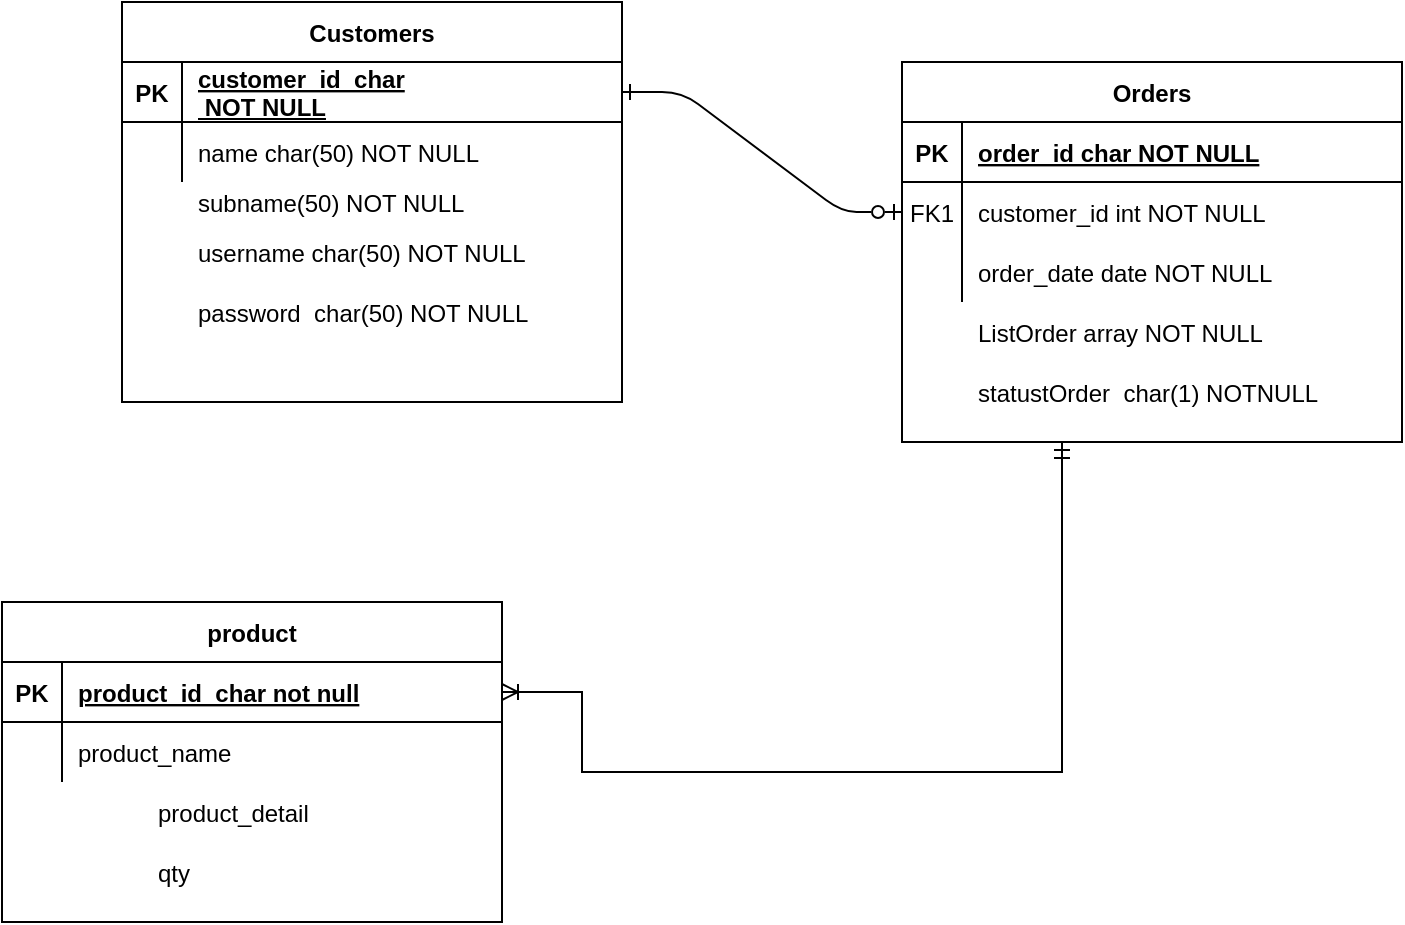 <mxfile version="20.3.0" type="device" pages="2"><diagram id="R2lEEEUBdFMjLlhIrx00" name="Page-1"><mxGraphModel dx="1038" dy="649" grid="1" gridSize="10" guides="1" tooltips="1" connect="1" arrows="1" fold="1" page="1" pageScale="1" pageWidth="850" pageHeight="1100" math="0" shadow="0" extFonts="Permanent Marker^https://fonts.googleapis.com/css?family=Permanent+Marker"><root><mxCell id="0"/><mxCell id="1" parent="0"/><mxCell id="C-vyLk0tnHw3VtMMgP7b-1" value="" style="edgeStyle=entityRelationEdgeStyle;endArrow=ERzeroToOne;startArrow=ERone;endFill=0;startFill=0;" parent="1" source="C-vyLk0tnHw3VtMMgP7b-24" target="C-vyLk0tnHw3VtMMgP7b-6" edge="1"><mxGeometry width="100" height="100" relative="1" as="geometry"><mxPoint x="340" y="720" as="sourcePoint"/><mxPoint x="440" y="620" as="targetPoint"/></mxGeometry></mxCell><mxCell id="C-vyLk0tnHw3VtMMgP7b-2" value="Orders" style="shape=table;startSize=30;container=1;collapsible=1;childLayout=tableLayout;fixedRows=1;rowLines=0;fontStyle=1;align=center;resizeLast=1;" parent="1" vertex="1"><mxGeometry x="450" y="120" width="250" height="190" as="geometry"/></mxCell><mxCell id="C-vyLk0tnHw3VtMMgP7b-3" value="" style="shape=partialRectangle;collapsible=0;dropTarget=0;pointerEvents=0;fillColor=none;points=[[0,0.5],[1,0.5]];portConstraint=eastwest;top=0;left=0;right=0;bottom=1;" parent="C-vyLk0tnHw3VtMMgP7b-2" vertex="1"><mxGeometry y="30" width="250" height="30" as="geometry"/></mxCell><mxCell id="C-vyLk0tnHw3VtMMgP7b-4" value="PK" style="shape=partialRectangle;overflow=hidden;connectable=0;fillColor=none;top=0;left=0;bottom=0;right=0;fontStyle=1;" parent="C-vyLk0tnHw3VtMMgP7b-3" vertex="1"><mxGeometry width="30" height="30" as="geometry"><mxRectangle width="30" height="30" as="alternateBounds"/></mxGeometry></mxCell><mxCell id="C-vyLk0tnHw3VtMMgP7b-5" value="order_id char NOT NULL " style="shape=partialRectangle;overflow=hidden;connectable=0;fillColor=none;top=0;left=0;bottom=0;right=0;align=left;spacingLeft=6;fontStyle=5;" parent="C-vyLk0tnHw3VtMMgP7b-3" vertex="1"><mxGeometry x="30" width="220" height="30" as="geometry"><mxRectangle width="220" height="30" as="alternateBounds"/></mxGeometry></mxCell><mxCell id="C-vyLk0tnHw3VtMMgP7b-6" value="" style="shape=partialRectangle;collapsible=0;dropTarget=0;pointerEvents=0;fillColor=none;points=[[0,0.5],[1,0.5]];portConstraint=eastwest;top=0;left=0;right=0;bottom=0;" parent="C-vyLk0tnHw3VtMMgP7b-2" vertex="1"><mxGeometry y="60" width="250" height="30" as="geometry"/></mxCell><mxCell id="C-vyLk0tnHw3VtMMgP7b-7" value="FK1" style="shape=partialRectangle;overflow=hidden;connectable=0;fillColor=none;top=0;left=0;bottom=0;right=0;" parent="C-vyLk0tnHw3VtMMgP7b-6" vertex="1"><mxGeometry width="30" height="30" as="geometry"><mxRectangle width="30" height="30" as="alternateBounds"/></mxGeometry></mxCell><mxCell id="C-vyLk0tnHw3VtMMgP7b-8" value="customer_id int NOT NULL" style="shape=partialRectangle;overflow=hidden;connectable=0;fillColor=none;top=0;left=0;bottom=0;right=0;align=left;spacingLeft=6;" parent="C-vyLk0tnHw3VtMMgP7b-6" vertex="1"><mxGeometry x="30" width="220" height="30" as="geometry"><mxRectangle width="220" height="30" as="alternateBounds"/></mxGeometry></mxCell><mxCell id="C-vyLk0tnHw3VtMMgP7b-9" value="" style="shape=partialRectangle;collapsible=0;dropTarget=0;pointerEvents=0;fillColor=none;points=[[0,0.5],[1,0.5]];portConstraint=eastwest;top=0;left=0;right=0;bottom=0;" parent="C-vyLk0tnHw3VtMMgP7b-2" vertex="1"><mxGeometry y="90" width="250" height="30" as="geometry"/></mxCell><mxCell id="C-vyLk0tnHw3VtMMgP7b-10" value="" style="shape=partialRectangle;overflow=hidden;connectable=0;fillColor=none;top=0;left=0;bottom=0;right=0;" parent="C-vyLk0tnHw3VtMMgP7b-9" vertex="1"><mxGeometry width="30" height="30" as="geometry"><mxRectangle width="30" height="30" as="alternateBounds"/></mxGeometry></mxCell><mxCell id="C-vyLk0tnHw3VtMMgP7b-11" value="order_date date NOT NULL" style="shape=partialRectangle;overflow=hidden;connectable=0;fillColor=none;top=0;left=0;bottom=0;right=0;align=left;spacingLeft=6;" parent="C-vyLk0tnHw3VtMMgP7b-9" vertex="1"><mxGeometry x="30" width="220" height="30" as="geometry"><mxRectangle width="220" height="30" as="alternateBounds"/></mxGeometry></mxCell><mxCell id="C-vyLk0tnHw3VtMMgP7b-23" value="Customers" style="shape=table;startSize=30;container=1;collapsible=1;childLayout=tableLayout;fixedRows=1;rowLines=0;fontStyle=1;align=center;resizeLast=1;" parent="1" vertex="1"><mxGeometry x="60" y="90" width="250" height="200" as="geometry"/></mxCell><mxCell id="C-vyLk0tnHw3VtMMgP7b-24" value="" style="shape=partialRectangle;collapsible=0;dropTarget=0;pointerEvents=0;fillColor=none;points=[[0,0.5],[1,0.5]];portConstraint=eastwest;top=0;left=0;right=0;bottom=1;" parent="C-vyLk0tnHw3VtMMgP7b-23" vertex="1"><mxGeometry y="30" width="250" height="30" as="geometry"/></mxCell><mxCell id="C-vyLk0tnHw3VtMMgP7b-25" value="PK" style="shape=partialRectangle;overflow=hidden;connectable=0;fillColor=none;top=0;left=0;bottom=0;right=0;fontStyle=1;" parent="C-vyLk0tnHw3VtMMgP7b-24" vertex="1"><mxGeometry width="30" height="30" as="geometry"><mxRectangle width="30" height="30" as="alternateBounds"/></mxGeometry></mxCell><mxCell id="C-vyLk0tnHw3VtMMgP7b-26" value="customer_id  char&#10; NOT NULL " style="shape=partialRectangle;overflow=hidden;connectable=0;fillColor=none;top=0;left=0;bottom=0;right=0;align=left;spacingLeft=6;fontStyle=5;" parent="C-vyLk0tnHw3VtMMgP7b-24" vertex="1"><mxGeometry x="30" width="220" height="30" as="geometry"><mxRectangle width="220" height="30" as="alternateBounds"/></mxGeometry></mxCell><mxCell id="C-vyLk0tnHw3VtMMgP7b-27" value="" style="shape=partialRectangle;collapsible=0;dropTarget=0;pointerEvents=0;fillColor=none;points=[[0,0.5],[1,0.5]];portConstraint=eastwest;top=0;left=0;right=0;bottom=0;" parent="C-vyLk0tnHw3VtMMgP7b-23" vertex="1"><mxGeometry y="60" width="250" height="30" as="geometry"/></mxCell><mxCell id="C-vyLk0tnHw3VtMMgP7b-28" value="" style="shape=partialRectangle;overflow=hidden;connectable=0;fillColor=none;top=0;left=0;bottom=0;right=0;" parent="C-vyLk0tnHw3VtMMgP7b-27" vertex="1"><mxGeometry width="30" height="30" as="geometry"><mxRectangle width="30" height="30" as="alternateBounds"/></mxGeometry></mxCell><mxCell id="C-vyLk0tnHw3VtMMgP7b-29" value="name char(50) NOT NULL" style="shape=partialRectangle;overflow=hidden;connectable=0;fillColor=none;top=0;left=0;bottom=0;right=0;align=left;spacingLeft=6;" parent="C-vyLk0tnHw3VtMMgP7b-27" vertex="1"><mxGeometry x="30" width="220" height="30" as="geometry"><mxRectangle width="220" height="30" as="alternateBounds"/></mxGeometry></mxCell><mxCell id="OWG-uzpwIOSgq2D4B_08-1" value="" style="shape=partialRectangle;overflow=hidden;connectable=0;fillColor=none;top=0;left=0;bottom=0;right=0;" vertex="1" parent="1"><mxGeometry x="120" y="210" width="30" height="30" as="geometry"><mxRectangle width="30" height="30" as="alternateBounds"/></mxGeometry></mxCell><mxCell id="OWG-uzpwIOSgq2D4B_08-2" value="username char(50) NOT NULL" style="shape=partialRectangle;overflow=hidden;connectable=0;fillColor=none;top=0;left=0;bottom=0;right=0;align=left;spacingLeft=6;" vertex="1" parent="1"><mxGeometry x="90" y="200" width="220" height="30" as="geometry"><mxRectangle width="220" height="30" as="alternateBounds"/></mxGeometry></mxCell><mxCell id="OWG-uzpwIOSgq2D4B_08-3" value="password  char(50) NOT NULL" style="shape=partialRectangle;overflow=hidden;connectable=0;fillColor=none;top=0;left=0;bottom=0;right=0;align=left;spacingLeft=6;" vertex="1" parent="1"><mxGeometry x="90" y="230" width="220" height="30" as="geometry"><mxRectangle width="220" height="30" as="alternateBounds"/></mxGeometry></mxCell><mxCell id="OWG-uzpwIOSgq2D4B_08-9" value="product" style="shape=table;startSize=30;container=1;collapsible=1;childLayout=tableLayout;fixedRows=1;rowLines=0;fontStyle=1;align=center;resizeLast=1;" vertex="1" parent="1"><mxGeometry y="390" width="250" height="160" as="geometry"/></mxCell><mxCell id="OWG-uzpwIOSgq2D4B_08-10" value="" style="shape=partialRectangle;collapsible=0;dropTarget=0;pointerEvents=0;fillColor=none;points=[[0,0.5],[1,0.5]];portConstraint=eastwest;top=0;left=0;right=0;bottom=1;" vertex="1" parent="OWG-uzpwIOSgq2D4B_08-9"><mxGeometry y="30" width="250" height="30" as="geometry"/></mxCell><mxCell id="OWG-uzpwIOSgq2D4B_08-11" value="PK" style="shape=partialRectangle;overflow=hidden;connectable=0;fillColor=none;top=0;left=0;bottom=0;right=0;fontStyle=1;" vertex="1" parent="OWG-uzpwIOSgq2D4B_08-10"><mxGeometry width="30" height="30" as="geometry"><mxRectangle width="30" height="30" as="alternateBounds"/></mxGeometry></mxCell><mxCell id="OWG-uzpwIOSgq2D4B_08-12" value="product_id  char not null" style="shape=partialRectangle;overflow=hidden;connectable=0;fillColor=none;top=0;left=0;bottom=0;right=0;align=left;spacingLeft=6;fontStyle=5;" vertex="1" parent="OWG-uzpwIOSgq2D4B_08-10"><mxGeometry x="30" width="220" height="30" as="geometry"><mxRectangle width="220" height="30" as="alternateBounds"/></mxGeometry></mxCell><mxCell id="OWG-uzpwIOSgq2D4B_08-13" value="" style="shape=partialRectangle;collapsible=0;dropTarget=0;pointerEvents=0;fillColor=none;points=[[0,0.5],[1,0.5]];portConstraint=eastwest;top=0;left=0;right=0;bottom=0;" vertex="1" parent="OWG-uzpwIOSgq2D4B_08-9"><mxGeometry y="60" width="250" height="30" as="geometry"/></mxCell><mxCell id="OWG-uzpwIOSgq2D4B_08-14" value="" style="shape=partialRectangle;overflow=hidden;connectable=0;fillColor=none;top=0;left=0;bottom=0;right=0;" vertex="1" parent="OWG-uzpwIOSgq2D4B_08-13"><mxGeometry width="30" height="30" as="geometry"><mxRectangle width="30" height="30" as="alternateBounds"/></mxGeometry></mxCell><mxCell id="OWG-uzpwIOSgq2D4B_08-15" value="product_name" style="shape=partialRectangle;overflow=hidden;connectable=0;fillColor=none;top=0;left=0;bottom=0;right=0;align=left;spacingLeft=6;" vertex="1" parent="OWG-uzpwIOSgq2D4B_08-13"><mxGeometry x="30" width="220" height="30" as="geometry"><mxRectangle width="220" height="30" as="alternateBounds"/></mxGeometry></mxCell><mxCell id="OWG-uzpwIOSgq2D4B_08-16" value="qty" style="shape=partialRectangle;overflow=hidden;connectable=0;fillColor=none;top=0;left=0;bottom=0;right=0;align=left;spacingLeft=6;" vertex="1" parent="1"><mxGeometry x="70" y="510" width="220" height="30" as="geometry"><mxRectangle width="220" height="30" as="alternateBounds"/></mxGeometry></mxCell><mxCell id="omgT984yDX_0p84pTSef-2" value="product_detail" style="shape=partialRectangle;overflow=hidden;connectable=0;fillColor=none;top=0;left=0;bottom=0;right=0;align=left;spacingLeft=6;" vertex="1" parent="1"><mxGeometry x="70" y="480" width="220" height="30" as="geometry"><mxRectangle width="220" height="30" as="alternateBounds"/></mxGeometry></mxCell><mxCell id="PMmK-dxJlAGN-12yLKob-1" value="" style="shape=partialRectangle;collapsible=0;dropTarget=0;pointerEvents=0;fillColor=none;points=[[0,0.5],[1,0.5]];portConstraint=eastwest;top=0;left=0;right=0;bottom=0;" vertex="1" parent="1"><mxGeometry x="60" y="175" width="250" height="30" as="geometry"/></mxCell><mxCell id="PMmK-dxJlAGN-12yLKob-2" value="" style="shape=partialRectangle;overflow=hidden;connectable=0;fillColor=none;top=0;left=0;bottom=0;right=0;" vertex="1" parent="PMmK-dxJlAGN-12yLKob-1"><mxGeometry width="30" height="30" as="geometry"><mxRectangle width="30" height="30" as="alternateBounds"/></mxGeometry></mxCell><mxCell id="PMmK-dxJlAGN-12yLKob-3" value="subname(50) NOT NULL" style="shape=partialRectangle;overflow=hidden;connectable=0;fillColor=none;top=0;left=0;bottom=0;right=0;align=left;spacingLeft=6;" vertex="1" parent="PMmK-dxJlAGN-12yLKob-1"><mxGeometry x="30" width="220" height="30" as="geometry"><mxRectangle width="220" height="30" as="alternateBounds"/></mxGeometry></mxCell><mxCell id="OWG-uzpwIOSgq2D4B_08-18" style="edgeStyle=orthogonalEdgeStyle;rounded=0;orthogonalLoop=1;jettySize=auto;html=1;endArrow=ERoneToMany;endFill=0;startArrow=ERmandOne;startFill=0;entryX=1;entryY=0.5;entryDx=0;entryDy=0;" edge="1" parent="1" target="OWG-uzpwIOSgq2D4B_08-10"><mxGeometry relative="1" as="geometry"><mxPoint x="530" y="310" as="sourcePoint"/><Array as="points"><mxPoint x="530" y="475"/><mxPoint x="290" y="475"/></Array></mxGeometry></mxCell><mxCell id="HvOoU1z4tcl-ZuBJ-IMR-1" value="ListOrder array NOT NULL" style="shape=partialRectangle;overflow=hidden;connectable=0;fillColor=none;top=0;left=0;bottom=0;right=0;align=left;spacingLeft=6;" vertex="1" parent="1"><mxGeometry x="480" y="240" width="220" height="30" as="geometry"><mxRectangle width="220" height="30" as="alternateBounds"/></mxGeometry></mxCell><mxCell id="HvOoU1z4tcl-ZuBJ-IMR-2" value="statustOrder  char(1) NOTNULL" style="shape=partialRectangle;overflow=hidden;connectable=0;fillColor=none;top=0;left=0;bottom=0;right=0;align=left;spacingLeft=6;" vertex="1" parent="1"><mxGeometry x="480" y="270" width="220" height="30" as="geometry"><mxRectangle width="220" height="30" as="alternateBounds"/></mxGeometry></mxCell></root></mxGraphModel></diagram><diagram id="Q3F6Tn2ylsehaJ8scHrO" name="Page-2"><mxGraphModel dx="2071" dy="764" grid="1" gridSize="10" guides="1" tooltips="1" connect="1" arrows="1" fold="1" page="1" pageScale="1" pageWidth="850" pageHeight="1100" math="0" shadow="0"><root><mxCell id="0"/><mxCell id="1" parent="0"/><mxCell id="IPZ5wx0dzftkSbSAHYBG-4" style="edgeStyle=orthogonalEdgeStyle;rounded=0;orthogonalLoop=1;jettySize=auto;html=1;exitX=0.5;exitY=1;exitDx=0;exitDy=0;startArrow=none;startFill=0;endArrow=none;endFill=0;dashed=1;" edge="1" parent="1" source="AEBCuCzRLXUgWawTrgtn-20"><mxGeometry relative="1" as="geometry"><mxPoint x="120" y="2478.889" as="targetPoint"/></mxGeometry></mxCell><mxCell id="IPZ5wx0dzftkSbSAHYBG-1" value="&lt;span style=&quot;&quot;&gt;Client&lt;/span&gt;" style="rounded=1;whiteSpace=wrap;html=1;" vertex="1" parent="1"><mxGeometry x="60" y="40" width="120" height="60" as="geometry"/></mxCell><mxCell id="IPZ5wx0dzftkSbSAHYBG-2" value="app" style="rounded=1;whiteSpace=wrap;html=1;" vertex="1" parent="1"><mxGeometry x="365" y="40" width="120" height="60" as="geometry"/></mxCell><mxCell id="IPZ5wx0dzftkSbSAHYBG-3" value="mongo" style="rounded=1;whiteSpace=wrap;html=1;" vertex="1" parent="1"><mxGeometry x="700" y="40" width="120" height="60" as="geometry"/></mxCell><mxCell id="IPZ5wx0dzftkSbSAHYBG-5" style="edgeStyle=orthogonalEdgeStyle;rounded=0;orthogonalLoop=1;jettySize=auto;html=1;exitX=0.5;exitY=1;exitDx=0;exitDy=0;startArrow=none;startFill=0;endArrow=none;endFill=0;dashed=1;" edge="1" parent="1" source="AEBCuCzRLXUgWawTrgtn-21"><mxGeometry relative="1" as="geometry"><mxPoint x="425" y="2480" as="targetPoint"/><mxPoint x="425" y="100" as="sourcePoint"/></mxGeometry></mxCell><mxCell id="IPZ5wx0dzftkSbSAHYBG-6" style="edgeStyle=orthogonalEdgeStyle;rounded=0;orthogonalLoop=1;jettySize=auto;html=1;exitX=0.5;exitY=1;exitDx=0;exitDy=0;startArrow=none;startFill=0;endArrow=none;endFill=0;dashed=1;" edge="1" parent="1" source="kCQjqD49SOEa7XgIvs6U-7"><mxGeometry relative="1" as="geometry"><mxPoint x="760" y="2480" as="targetPoint"/><mxPoint x="759.5" y="100" as="sourcePoint"/></mxGeometry></mxCell><mxCell id="IPZ5wx0dzftkSbSAHYBG-8" value="request" style="endArrow=classic;html=1;rounded=0;entryX=0.13;entryY=0.051;entryDx=0;entryDy=0;entryPerimeter=0;" edge="1" parent="1" target="IPZ5wx0dzftkSbSAHYBG-12"><mxGeometry width="50" height="50" relative="1" as="geometry"><mxPoint x="120" y="150" as="sourcePoint"/><mxPoint x="410" y="150" as="targetPoint"/></mxGeometry></mxCell><mxCell id="IPZ5wx0dzftkSbSAHYBG-36" style="edgeStyle=orthogonalEdgeStyle;rounded=0;orthogonalLoop=1;jettySize=auto;html=1;entryX=0.02;entryY=0.059;entryDx=0;entryDy=0;entryPerimeter=0;dashed=1;startArrow=none;startFill=0;endArrow=blockThin;endFill=1;" edge="1" parent="1" source="IPZ5wx0dzftkSbSAHYBG-11" target="IPZ5wx0dzftkSbSAHYBG-14"><mxGeometry relative="1" as="geometry"/></mxCell><mxCell id="IPZ5wx0dzftkSbSAHYBG-11" value="&lt;b&gt;Request&lt;/b&gt;&lt;br&gt;url : /register&lt;br&gt;conntent-type: json&lt;br&gt;method : post&lt;br&gt;body : { &lt;br&gt;&lt;blockquote style=&quot;margin: 0 0 0 40px; border: none; padding: 0px;&quot;&gt;&lt;/blockquote&gt;&lt;blockquote style=&quot;margin: 0 0 0 40px; border: none; padding: 0px;&quot;&gt;&lt;span style=&quot;background-color: initial;&quot;&gt;&quot;name&quot;: &quot;testname&quot;&lt;/span&gt;&lt;span style=&quot;background-color: initial;&quot;&gt;,&lt;br&gt;&lt;/span&gt;&lt;span style=&quot;background-color: initial;&quot;&gt;&quot;subname&quot;: &quot;testsubname&quot;&lt;/span&gt;&lt;span style=&quot;background-color: initial;&quot;&gt;,&lt;br&gt;&lt;/span&gt;&lt;span style=&quot;background-color: initial;&quot;&gt;&quot;username&quot;: &quot;testuser&quot;,&lt;/span&gt;&lt;/blockquote&gt;&lt;blockquote style=&quot;margin: 0 0 0 40px; border: none; padding: 0px;&quot;&gt;&lt;span style=&quot;background-color: initial;&quot;&gt;&quot;password&quot;:&quot;password&quot;&lt;/span&gt;&lt;/blockquote&gt;&lt;blockquote style=&quot;margin: 0px 0px 0px 40px; border: none; padding: 0px;&quot;&gt;&lt;/blockquote&gt;&lt;blockquote style=&quot;margin: 0px 0px 0px 40px; border: none; padding: 0px;&quot;&gt;&lt;/blockquote&gt;}" style="text;html=1;align=left;verticalAlign=middle;resizable=0;points=[];autosize=1;strokeColor=#6c8ebf;fillColor=#dae8fc;" vertex="1" parent="1"><mxGeometry x="-230" y="50" width="210" height="160" as="geometry"/></mxCell><mxCell id="IPZ5wx0dzftkSbSAHYBG-18" value="insert user" style="edgeStyle=orthogonalEdgeStyle;rounded=0;orthogonalLoop=1;jettySize=auto;html=1;exitX=1;exitY=0.25;exitDx=0;exitDy=0;startArrow=none;startFill=0;endArrow=blockThin;endFill=1;entryX=0;entryY=0.25;entryDx=0;entryDy=0;" edge="1" parent="1" source="IPZ5wx0dzftkSbSAHYBG-12" target="IPZ5wx0dzftkSbSAHYBG-16"><mxGeometry relative="1" as="geometry"><mxPoint x="750" y="187.4" as="targetPoint"/></mxGeometry></mxCell><mxCell id="IPZ5wx0dzftkSbSAHYBG-20" value="return" style="edgeStyle=orthogonalEdgeStyle;rounded=0;orthogonalLoop=1;jettySize=auto;html=1;exitX=0;exitY=0.75;exitDx=0;exitDy=0;entryX=1;entryY=0.75;entryDx=0;entryDy=0;startArrow=none;startFill=0;endArrow=blockThin;endFill=1;" edge="1" parent="1" source="IPZ5wx0dzftkSbSAHYBG-12" target="IPZ5wx0dzftkSbSAHYBG-14"><mxGeometry relative="1" as="geometry"/></mxCell><mxCell id="IPZ5wx0dzftkSbSAHYBG-12" value="" style="rounded=0;whiteSpace=wrap;html=1;fillColor=#d5e8d4;strokeColor=#82b366;" vertex="1" parent="1"><mxGeometry x="420" y="140" width="10" height="190" as="geometry"/></mxCell><mxCell id="IPZ5wx0dzftkSbSAHYBG-13" value="" style="edgeStyle=orthogonalEdgeStyle;rounded=0;orthogonalLoop=1;jettySize=auto;html=1;exitX=0.5;exitY=1;exitDx=0;exitDy=0;startArrow=none;startFill=0;endArrow=none;endFill=0;dashed=1;" edge="1" parent="1" target="IPZ5wx0dzftkSbSAHYBG-12"><mxGeometry relative="1" as="geometry"><mxPoint x="425" y="994.8" as="targetPoint"/><mxPoint x="425" y="100" as="sourcePoint"/></mxGeometry></mxCell><mxCell id="IPZ5wx0dzftkSbSAHYBG-37" style="edgeStyle=orthogonalEdgeStyle;rounded=0;orthogonalLoop=1;jettySize=auto;html=1;exitX=0;exitY=0.75;exitDx=0;exitDy=0;entryX=1.009;entryY=0.509;entryDx=0;entryDy=0;entryPerimeter=0;dashed=1;startArrow=none;startFill=0;endArrow=blockThin;endFill=1;" edge="1" parent="1" source="IPZ5wx0dzftkSbSAHYBG-14" target="IPZ5wx0dzftkSbSAHYBG-21"><mxGeometry relative="1" as="geometry"/></mxCell><mxCell id="IPZ5wx0dzftkSbSAHYBG-14" value="" style="rounded=0;whiteSpace=wrap;html=1;fillColor=#d5e8d4;strokeColor=#82b366;" vertex="1" parent="1"><mxGeometry x="115" y="140" width="10" height="190" as="geometry"/></mxCell><mxCell id="IPZ5wx0dzftkSbSAHYBG-15" value="" style="edgeStyle=orthogonalEdgeStyle;rounded=0;orthogonalLoop=1;jettySize=auto;html=1;exitX=0.5;exitY=1;exitDx=0;exitDy=0;startArrow=none;startFill=0;endArrow=none;endFill=0;dashed=1;" edge="1" parent="1" source="IPZ5wx0dzftkSbSAHYBG-1" target="IPZ5wx0dzftkSbSAHYBG-14"><mxGeometry relative="1" as="geometry"><mxPoint x="120" y="994.8" as="targetPoint"/><mxPoint x="120" y="100" as="sourcePoint"/></mxGeometry></mxCell><mxCell id="IPZ5wx0dzftkSbSAHYBG-19" value="response" style="edgeStyle=orthogonalEdgeStyle;rounded=0;orthogonalLoop=1;jettySize=auto;html=1;exitX=0;exitY=0.75;exitDx=0;exitDy=0;entryX=1;entryY=0.75;entryDx=0;entryDy=0;startArrow=none;startFill=0;endArrow=blockThin;endFill=1;dashed=1;" edge="1" parent="1" source="IPZ5wx0dzftkSbSAHYBG-16" target="IPZ5wx0dzftkSbSAHYBG-12"><mxGeometry relative="1" as="geometry"/></mxCell><mxCell id="IPZ5wx0dzftkSbSAHYBG-16" value="" style="rounded=0;whiteSpace=wrap;html=1;fillColor=#d5e8d4;strokeColor=#82b366;" vertex="1" parent="1"><mxGeometry x="755" y="140" width="10" height="190" as="geometry"/></mxCell><mxCell id="IPZ5wx0dzftkSbSAHYBG-17" value="" style="edgeStyle=orthogonalEdgeStyle;rounded=0;orthogonalLoop=1;jettySize=auto;html=1;exitX=0.5;exitY=1;exitDx=0;exitDy=0;startArrow=none;startFill=0;endArrow=none;endFill=0;dashed=1;" edge="1" parent="1" target="IPZ5wx0dzftkSbSAHYBG-16"><mxGeometry relative="1" as="geometry"><mxPoint x="759.5" y="994.8" as="targetPoint"/><mxPoint x="759.5" y="100" as="sourcePoint"/></mxGeometry></mxCell><mxCell id="IPZ5wx0dzftkSbSAHYBG-21" value="&lt;b&gt;return&lt;/b&gt;&lt;br&gt;body : { &lt;br&gt;&lt;blockquote style=&quot;margin: 0 0 0 40px; border: none; padding: 0px;&quot;&gt;&lt;/blockquote&gt;&lt;blockquote style=&quot;margin: 0 0 0 40px; border: none; padding: 0px;&quot;&gt;&quot;message&quot;:&quot;register Success&quot;&lt;/blockquote&gt;&lt;blockquote style=&quot;margin: 0px 0px 0px 40px; border: none; padding: 0px;&quot;&gt;&lt;/blockquote&gt;&lt;blockquote style=&quot;margin: 0px 0px 0px 40px; border: none; padding: 0px;&quot;&gt;&lt;/blockquote&gt;}" style="text;html=1;align=left;verticalAlign=middle;resizable=0;points=[];autosize=1;strokeColor=#82b366;fillColor=#d5e8d4;" vertex="1" parent="1"><mxGeometry x="-140" y="275" width="220" height="70" as="geometry"/></mxCell><mxCell id="IPZ5wx0dzftkSbSAHYBG-26" value="request" style="edgeStyle=orthogonalEdgeStyle;rounded=0;orthogonalLoop=1;jettySize=auto;html=1;entryX=-0.144;entryY=0.176;entryDx=0;entryDy=0;startArrow=none;startFill=0;endArrow=blockThin;endFill=1;entryPerimeter=0;exitX=0.874;exitY=0.173;exitDx=0;exitDy=0;exitPerimeter=0;" edge="1" parent="1" source="IPZ5wx0dzftkSbSAHYBG-23" target="IPZ5wx0dzftkSbSAHYBG-25"><mxGeometry relative="1" as="geometry"><mxPoint x="130" y="418" as="sourcePoint"/></mxGeometry></mxCell><mxCell id="AEBCuCzRLXUgWawTrgtn-18" style="edgeStyle=orthogonalEdgeStyle;rounded=0;orthogonalLoop=1;jettySize=auto;html=1;exitX=0;exitY=0.75;exitDx=0;exitDy=0;entryX=1.014;entryY=0.726;entryDx=0;entryDy=0;entryPerimeter=0;startArrow=none;startFill=0;endArrow=blockThin;endFill=1;" edge="1" parent="1" source="IPZ5wx0dzftkSbSAHYBG-23" target="IPZ5wx0dzftkSbSAHYBG-50"><mxGeometry relative="1" as="geometry"/></mxCell><mxCell id="IPZ5wx0dzftkSbSAHYBG-23" value="" style="rounded=0;whiteSpace=wrap;html=1;fillColor=#d5e8d4;strokeColor=#82b366;" vertex="1" parent="1"><mxGeometry x="115" y="370" width="10" height="270" as="geometry"/></mxCell><mxCell id="IPZ5wx0dzftkSbSAHYBG-24" value="" style="edgeStyle=orthogonalEdgeStyle;rounded=0;orthogonalLoop=1;jettySize=auto;html=1;exitX=0.5;exitY=1;exitDx=0;exitDy=0;startArrow=none;startFill=0;endArrow=none;endFill=0;dashed=1;" edge="1" parent="1" source="IPZ5wx0dzftkSbSAHYBG-14" target="IPZ5wx0dzftkSbSAHYBG-23"><mxGeometry relative="1" as="geometry"><mxPoint x="120" y="994.8" as="targetPoint"/><mxPoint x="120" y="330" as="sourcePoint"/></mxGeometry></mxCell><mxCell id="IPZ5wx0dzftkSbSAHYBG-29" value="get username password" style="edgeStyle=orthogonalEdgeStyle;rounded=0;orthogonalLoop=1;jettySize=auto;html=1;exitX=1.328;exitY=0.19;exitDx=0;exitDy=0;entryX=0.02;entryY=0.202;entryDx=0;entryDy=0;startArrow=none;startFill=0;endArrow=blockThin;endFill=1;entryPerimeter=0;exitPerimeter=0;" edge="1" parent="1" source="IPZ5wx0dzftkSbSAHYBG-25" target="IPZ5wx0dzftkSbSAHYBG-27"><mxGeometry relative="1" as="geometry"/></mxCell><mxCell id="IPZ5wx0dzftkSbSAHYBG-31" value="return" style="edgeStyle=orthogonalEdgeStyle;rounded=0;orthogonalLoop=1;jettySize=auto;html=1;exitX=0;exitY=0.5;exitDx=0;exitDy=0;startArrow=none;startFill=0;endArrow=blockThin;endFill=1;entryX=1;entryY=0.5;entryDx=0;entryDy=0;" edge="1" parent="1" source="IPZ5wx0dzftkSbSAHYBG-39" target="IPZ5wx0dzftkSbSAHYBG-23"><mxGeometry relative="1" as="geometry"><mxPoint x="130" y="450" as="targetPoint"/><Array as="points"><mxPoint x="420" y="505"/></Array></mxGeometry></mxCell><mxCell id="IPZ5wx0dzftkSbSAHYBG-49" value="return" style="edgeStyle=orthogonalEdgeStyle;rounded=0;orthogonalLoop=1;jettySize=auto;html=1;exitX=-0.48;exitY=0.781;exitDx=0;exitDy=0;entryX=0.98;entryY=0.781;entryDx=0;entryDy=0;entryPerimeter=0;startArrow=none;startFill=0;endArrow=blockThin;endFill=1;exitPerimeter=0;" edge="1" parent="1" source="IPZ5wx0dzftkSbSAHYBG-25" target="IPZ5wx0dzftkSbSAHYBG-23"><mxGeometry relative="1" as="geometry"/></mxCell><mxCell id="IPZ5wx0dzftkSbSAHYBG-25" value="" style="rounded=0;whiteSpace=wrap;html=1;fillColor=#d5e8d4;strokeColor=#82b366;" vertex="1" parent="1"><mxGeometry x="420" y="370" width="10" height="270" as="geometry"/></mxCell><mxCell id="IPZ5wx0dzftkSbSAHYBG-40" value="response" style="edgeStyle=orthogonalEdgeStyle;rounded=0;orthogonalLoop=1;jettySize=auto;html=1;entryX=1.035;entryY=0.414;entryDx=0;entryDy=0;entryPerimeter=0;dashed=1;startArrow=none;startFill=0;endArrow=blockThin;endFill=1;" edge="1" parent="1" target="IPZ5wx0dzftkSbSAHYBG-25"><mxGeometry relative="1" as="geometry"><mxPoint x="750" y="482" as="sourcePoint"/></mxGeometry></mxCell><mxCell id="IPZ5wx0dzftkSbSAHYBG-46" value="&#10;&lt;span style=&quot;color: rgb(0, 0, 0); font-family: Helvetica; font-size: 11px; font-style: normal; font-variant-ligatures: normal; font-variant-caps: normal; font-weight: 400; letter-spacing: normal; orphans: 2; text-align: center; text-indent: 0px; text-transform: none; widows: 2; word-spacing: 0px; -webkit-text-stroke-width: 0px; background-color: rgb(255, 255, 255); text-decoration-thickness: initial; text-decoration-style: initial; text-decoration-color: initial; float: none; display: inline !important;&quot;&gt;response&lt;/span&gt;&#10;&#10;" style="edgeStyle=orthogonalEdgeStyle;rounded=0;orthogonalLoop=1;jettySize=auto;html=1;exitX=0;exitY=0.75;exitDx=0;exitDy=0;entryX=1.04;entryY=0.721;entryDx=0;entryDy=0;entryPerimeter=0;startArrow=none;startFill=0;endArrow=blockThin;endFill=1;dashed=1;" edge="1" parent="1" source="IPZ5wx0dzftkSbSAHYBG-27" target="IPZ5wx0dzftkSbSAHYBG-25"><mxGeometry relative="1" as="geometry"/></mxCell><mxCell id="IPZ5wx0dzftkSbSAHYBG-27" value="" style="rounded=0;whiteSpace=wrap;html=1;fillColor=#d5e8d4;strokeColor=#82b366;" vertex="1" parent="1"><mxGeometry x="755" y="370" width="10" height="260" as="geometry"/></mxCell><mxCell id="IPZ5wx0dzftkSbSAHYBG-28" value="" style="edgeStyle=orthogonalEdgeStyle;rounded=0;orthogonalLoop=1;jettySize=auto;html=1;exitX=0.5;exitY=1;exitDx=0;exitDy=0;startArrow=none;startFill=0;endArrow=none;endFill=0;dashed=1;" edge="1" parent="1" source="IPZ5wx0dzftkSbSAHYBG-16" target="IPZ5wx0dzftkSbSAHYBG-27"><mxGeometry relative="1" as="geometry"><mxPoint x="759.5" y="994.8" as="targetPoint"/><mxPoint x="760" y="330" as="sourcePoint"/></mxGeometry></mxCell><mxCell id="IPZ5wx0dzftkSbSAHYBG-33" value="" style="endArrow=none;html=1;rounded=0;dashed=1;exitX=1;exitY=0.25;exitDx=0;exitDy=0;" edge="1" parent="1" source="IPZ5wx0dzftkSbSAHYBG-16"><mxGeometry width="50" height="50" relative="1" as="geometry"><mxPoint x="750" y="160" as="sourcePoint"/><mxPoint x="930" y="90" as="targetPoint"/><Array as="points"/></mxGeometry></mxCell><mxCell id="IPZ5wx0dzftkSbSAHYBG-34" value="&lt;b&gt;Document&lt;/b&gt;&lt;br&gt;body : { &lt;br&gt;&lt;span style=&quot;white-space: pre;&quot;&gt;&#9;&lt;/span&gt;&quot;user_id&quot;:uuid4()&lt;br&gt;&lt;blockquote style=&quot;margin: 0 0 0 40px; border: none; padding: 0px;&quot;&gt;&lt;/blockquote&gt;&lt;blockquote style=&quot;margin: 0 0 0 40px; border: none; padding: 0px;&quot;&gt;&lt;span style=&quot;background-color: initial;&quot;&gt;&quot;name&quot;: &quot;testname&quot;&lt;/span&gt;&lt;span style=&quot;background-color: initial;&quot;&gt;,&lt;br&gt;&lt;/span&gt;&lt;span style=&quot;background-color: initial;&quot;&gt;&quot;subname&quot;: &quot;testsubname&quot;&lt;/span&gt;&lt;span style=&quot;background-color: initial;&quot;&gt;,&lt;br&gt;&lt;/span&gt;&lt;span style=&quot;background-color: initial;&quot;&gt;&quot;username&quot;: &quot;testuser&quot;,&lt;/span&gt;&lt;/blockquote&gt;&lt;blockquote style=&quot;margin: 0 0 0 40px; border: none; padding: 0px;&quot;&gt;&lt;span style=&quot;background-color: initial;&quot;&gt;&quot;password&quot;:&quot;password&quot;&lt;/span&gt;&lt;/blockquote&gt;&lt;blockquote style=&quot;margin: 0 0 0 40px; border: none; padding: 0px;&quot;&gt;&lt;span style=&quot;background-color: initial;&quot;&gt;&quot;date_register&quot;:new Date()&lt;/span&gt;&lt;/blockquote&gt;&lt;blockquote style=&quot;margin: 0px 0px 0px 40px; border: none; padding: 0px;&quot;&gt;&lt;/blockquote&gt;&lt;blockquote style=&quot;margin: 0px 0px 0px 40px; border: none; padding: 0px;&quot;&gt;&lt;/blockquote&gt;}" style="text;html=1;align=left;verticalAlign=middle;resizable=0;points=[];autosize=1;strokeColor=#d79b00;fillColor=#ffe6cc;" vertex="1" parent="1"><mxGeometry x="930" y="40" width="210" height="140" as="geometry"/></mxCell><mxCell id="IPZ5wx0dzftkSbSAHYBG-39" value="data username and password not match or missing&amp;nbsp;" style="rounded=0;whiteSpace=wrap;html=1;" vertex="1" parent="1"><mxGeometry x="440" y="450" width="310" height="20" as="geometry"/></mxCell><mxCell id="IPZ5wx0dzftkSbSAHYBG-41" value="&lt;b&gt;return&lt;/b&gt;&lt;br&gt;body : { &lt;br&gt;&lt;blockquote style=&quot;margin: 0 0 0 40px; border: none; padding: 0px;&quot;&gt;&lt;/blockquote&gt;&lt;blockquote style=&quot;margin: 0 0 0 40px; border: none; padding: 0px;&quot;&gt;&quot;message&quot;:&quot;cannot login &quot;,&lt;/blockquote&gt;&lt;blockquote style=&quot;margin: 0 0 0 40px; border: none; padding: 0px;&quot;&gt;&quot;error decsc&quot;:[validate message]&lt;/blockquote&gt;&lt;blockquote style=&quot;margin: 0px 0px 0px 40px; border: none; padding: 0px;&quot;&gt;&lt;/blockquote&gt;&lt;blockquote style=&quot;margin: 0px 0px 0px 40px; border: none; padding: 0px;&quot;&gt;&lt;/blockquote&gt;}" style="text;html=1;align=left;verticalAlign=middle;resizable=0;points=[];autosize=1;strokeColor=#b85450;fillColor=#f8cecc;" vertex="1" parent="1"><mxGeometry x="-190" y="470" width="240" height="90" as="geometry"/></mxCell><mxCell id="IPZ5wx0dzftkSbSAHYBG-45" value="data username and password&amp;nbsp; match&amp;nbsp;" style="rounded=0;whiteSpace=wrap;html=1;" vertex="1" parent="1"><mxGeometry x="440" y="510" width="310" height="20" as="geometry"/></mxCell><mxCell id="IPZ5wx0dzftkSbSAHYBG-50" value="&lt;b&gt;return&lt;/b&gt;&lt;br&gt;body : { &lt;br&gt;&lt;blockquote style=&quot;margin: 0 0 0 40px; border: none; padding: 0px;&quot;&gt;&lt;/blockquote&gt;&lt;blockquote style=&quot;margin: 0 0 0 40px; border: none; padding: 0px;&quot;&gt;&quot;message&quot;:&quot; login Success&quot;&lt;/blockquote&gt;}" style="text;html=1;align=left;verticalAlign=middle;resizable=0;points=[];autosize=1;strokeColor=#82b366;fillColor=#d5e8d4;" vertex="1" parent="1"><mxGeometry x="-170" y="590" width="210" height="70" as="geometry"/></mxCell><mxCell id="A5rRTZ4WtJhy6-hDL_0s-8" value="request" style="edgeStyle=orthogonalEdgeStyle;rounded=0;orthogonalLoop=1;jettySize=auto;html=1;exitX=1;exitY=0.25;exitDx=0;exitDy=0;entryX=0;entryY=0.25;entryDx=0;entryDy=0;startArrow=none;startFill=0;endArrow=blockThin;endFill=1;" edge="1" parent="1" source="A5rRTZ4WtJhy6-hDL_0s-3" target="A5rRTZ4WtJhy6-hDL_0s-5"><mxGeometry relative="1" as="geometry"/></mxCell><mxCell id="AEBCuCzRLXUgWawTrgtn-17" style="edgeStyle=orthogonalEdgeStyle;rounded=0;orthogonalLoop=1;jettySize=auto;html=1;exitX=0;exitY=0.75;exitDx=0;exitDy=0;entryX=1.003;entryY=0.329;entryDx=0;entryDy=0;entryPerimeter=0;startArrow=none;startFill=0;endArrow=blockThin;endFill=1;" edge="1" parent="1" source="A5rRTZ4WtJhy6-hDL_0s-3" target="A5rRTZ4WtJhy6-hDL_0s-21"><mxGeometry relative="1" as="geometry"/></mxCell><mxCell id="A5rRTZ4WtJhy6-hDL_0s-3" value="" style="rounded=0;whiteSpace=wrap;html=1;fillColor=#d5e8d4;strokeColor=#82b366;" vertex="1" parent="1"><mxGeometry x="115" y="660" width="10" height="270" as="geometry"/></mxCell><mxCell id="A5rRTZ4WtJhy6-hDL_0s-4" value="" style="edgeStyle=orthogonalEdgeStyle;rounded=0;orthogonalLoop=1;jettySize=auto;html=1;exitX=0.5;exitY=1;exitDx=0;exitDy=0;startArrow=none;startFill=0;endArrow=none;endFill=0;dashed=1;" edge="1" parent="1" source="IPZ5wx0dzftkSbSAHYBG-23" target="A5rRTZ4WtJhy6-hDL_0s-3"><mxGeometry relative="1" as="geometry"><mxPoint x="120" y="1100" as="targetPoint"/><mxPoint x="120" y="640" as="sourcePoint"/></mxGeometry></mxCell><mxCell id="A5rRTZ4WtJhy6-hDL_0s-11" value="get user profile" style="edgeStyle=orthogonalEdgeStyle;rounded=0;orthogonalLoop=1;jettySize=auto;html=1;exitX=1;exitY=0.25;exitDx=0;exitDy=0;entryX=0;entryY=0.25;entryDx=0;entryDy=0;startArrow=none;startFill=0;endArrow=blockThin;endFill=1;" edge="1" parent="1" source="A5rRTZ4WtJhy6-hDL_0s-5" target="A5rRTZ4WtJhy6-hDL_0s-9"><mxGeometry relative="1" as="geometry"/></mxCell><mxCell id="A5rRTZ4WtJhy6-hDL_0s-16" value="return" style="edgeStyle=orthogonalEdgeStyle;rounded=0;orthogonalLoop=1;jettySize=auto;html=1;exitX=0;exitY=0.75;exitDx=0;exitDy=0;entryX=1;entryY=0.75;entryDx=0;entryDy=0;startArrow=none;startFill=0;endArrow=blockThin;endFill=1;" edge="1" parent="1" source="A5rRTZ4WtJhy6-hDL_0s-5" target="A5rRTZ4WtJhy6-hDL_0s-3"><mxGeometry relative="1" as="geometry"/></mxCell><mxCell id="A5rRTZ4WtJhy6-hDL_0s-5" value="" style="rounded=0;whiteSpace=wrap;html=1;fillColor=#d5e8d4;strokeColor=#82b366;" vertex="1" parent="1"><mxGeometry x="420" y="660" width="10" height="270" as="geometry"/></mxCell><mxCell id="A5rRTZ4WtJhy6-hDL_0s-6" value="" style="edgeStyle=orthogonalEdgeStyle;rounded=0;orthogonalLoop=1;jettySize=auto;html=1;exitX=0.5;exitY=1;exitDx=0;exitDy=0;startArrow=none;startFill=0;endArrow=none;endFill=0;dashed=1;" edge="1" parent="1" source="IPZ5wx0dzftkSbSAHYBG-12" target="A5rRTZ4WtJhy6-hDL_0s-5"><mxGeometry relative="1" as="geometry"><mxPoint x="425" y="1100" as="targetPoint"/><mxPoint x="425" y="330" as="sourcePoint"/></mxGeometry></mxCell><mxCell id="A5rRTZ4WtJhy6-hDL_0s-15" value="response" style="edgeStyle=orthogonalEdgeStyle;rounded=0;orthogonalLoop=1;jettySize=auto;html=1;exitX=0;exitY=0.75;exitDx=0;exitDy=0;entryX=1.1;entryY=0.725;entryDx=0;entryDy=0;entryPerimeter=0;startArrow=none;startFill=0;endArrow=blockThin;endFill=1;dashed=1;" edge="1" parent="1" source="A5rRTZ4WtJhy6-hDL_0s-9" target="A5rRTZ4WtJhy6-hDL_0s-5"><mxGeometry relative="1" as="geometry"/></mxCell><mxCell id="A5rRTZ4WtJhy6-hDL_0s-9" value="" style="rounded=0;whiteSpace=wrap;html=1;fillColor=#d5e8d4;strokeColor=#82b366;" vertex="1" parent="1"><mxGeometry x="755" y="660" width="10" height="260" as="geometry"/></mxCell><mxCell id="A5rRTZ4WtJhy6-hDL_0s-12" value="" style="endArrow=none;html=1;rounded=0;dashed=1;exitX=1;exitY=0.25;exitDx=0;exitDy=0;entryX=0.002;entryY=0.383;entryDx=0;entryDy=0;entryPerimeter=0;" edge="1" parent="1" target="A5rRTZ4WtJhy6-hDL_0s-13"><mxGeometry width="50" height="50" relative="1" as="geometry"><mxPoint x="765" y="717.5" as="sourcePoint"/><mxPoint x="930" y="620" as="targetPoint"/><Array as="points"/></mxGeometry></mxCell><mxCell id="A5rRTZ4WtJhy6-hDL_0s-13" value="&lt;b&gt;Document&lt;/b&gt;&lt;br&gt;body : { &lt;br&gt;&lt;blockquote style=&quot;margin: 0 0 0 40px; border: none; padding: 0px;&quot;&gt;&lt;/blockquote&gt;&lt;blockquote style=&quot;margin: 0 0 0 40px; border: none; padding: 0px;&quot;&gt;&lt;span style=&quot;background-color: initial;&quot;&gt;&quot;name&quot;: &quot;testname&quot;&lt;/span&gt;&lt;span style=&quot;background-color: initial;&quot;&gt;,&lt;br&gt;&lt;/span&gt;&lt;span style=&quot;background-color: initial;&quot;&gt;&quot;subname&quot;: &quot;testsubname&quot;&lt;/span&gt;&lt;span style=&quot;background-color: initial;&quot;&gt;,&lt;br&gt;&lt;/span&gt;&lt;span style=&quot;background-color: initial;&quot;&gt;&quot;username&quot;: &quot;testuser&quot;,&lt;/span&gt;&lt;/blockquote&gt;&lt;blockquote style=&quot;margin: 0px 0px 0px 40px; border: none; padding: 0px;&quot;&gt;&lt;/blockquote&gt;&lt;blockquote style=&quot;margin: 0px 0px 0px 40px; border: none; padding: 0px;&quot;&gt;&lt;/blockquote&gt;}" style="text;html=1;align=left;verticalAlign=middle;resizable=0;points=[];autosize=1;strokeColor=#d79b00;fillColor=#ffe6cc;" vertex="1" parent="1"><mxGeometry x="940" y="575" width="210" height="100" as="geometry"/></mxCell><mxCell id="A5rRTZ4WtJhy6-hDL_0s-18" style="edgeStyle=orthogonalEdgeStyle;rounded=0;orthogonalLoop=1;jettySize=auto;html=1;startArrow=none;startFill=0;endArrow=blockThin;endFill=1;dashed=1;entryX=0;entryY=0.25;entryDx=0;entryDy=0;" edge="1" parent="1" source="A5rRTZ4WtJhy6-hDL_0s-17" target="A5rRTZ4WtJhy6-hDL_0s-3"><mxGeometry relative="1" as="geometry"><mxPoint x="110" y="730" as="targetPoint"/></mxGeometry></mxCell><mxCell id="A5rRTZ4WtJhy6-hDL_0s-17" value="&lt;b&gt;Request&lt;/b&gt;&lt;br&gt;url : /getprofile&lt;br&gt;content-type:json&lt;br&gt;method : get&lt;br&gt;body : { &lt;br&gt;user_id:uuid4()&lt;br&gt;&lt;blockquote style=&quot;margin: 0 0 0 40px; border: none; padding: 0px;&quot;&gt;&lt;/blockquote&gt;&lt;blockquote style=&quot;margin: 0 0 0 40px; border: none; padding: 0px;&quot;&gt;&lt;/blockquote&gt;}" style="text;html=1;align=left;verticalAlign=middle;resizable=0;points=[];autosize=1;strokeColor=#6c8ebf;fillColor=#dae8fc;" vertex="1" parent="1"><mxGeometry x="-180" y="690" width="110" height="110" as="geometry"/></mxCell><mxCell id="A5rRTZ4WtJhy6-hDL_0s-21" value="&lt;b&gt;return&lt;/b&gt;&lt;br&gt;body : { &lt;br&gt;&lt;blockquote style=&quot;margin: 0 0 0 40px; border: none; padding: 0px;&quot;&gt;&lt;/blockquote&gt;&lt;blockquote style=&quot;margin: 0 0 0 40px; border: none; padding: 0px;&quot;&gt;&lt;span style=&quot;background-color: initial;&quot;&gt;&quot;name&quot;: &quot;testname&quot;&lt;/span&gt;&lt;span style=&quot;background-color: initial;&quot;&gt;,&lt;br&gt;&lt;/span&gt;&lt;span style=&quot;background-color: initial;&quot;&gt;&quot;subname&quot;: &quot;testsubname&quot;&lt;/span&gt;&lt;span style=&quot;background-color: initial;&quot;&gt;,&lt;br&gt;&lt;/span&gt;&lt;span style=&quot;background-color: initial;&quot;&gt;&quot;username&quot;: &quot;testuser&quot;,&lt;/span&gt;&lt;br&gt;&lt;/blockquote&gt;}" style="text;html=1;align=left;verticalAlign=middle;resizable=0;points=[];autosize=1;strokeColor=#82b366;fillColor=#d5e8d4;" vertex="1" parent="1"><mxGeometry x="-160" y="830" width="210" height="100" as="geometry"/></mxCell><mxCell id="A5rRTZ4WtJhy6-hDL_0s-28" value="request" style="edgeStyle=orthogonalEdgeStyle;rounded=0;orthogonalLoop=1;jettySize=auto;html=1;exitX=1;exitY=0.25;exitDx=0;exitDy=0;entryX=0;entryY=0.25;entryDx=0;entryDy=0;startArrow=none;startFill=0;endArrow=blockThin;endFill=1;" edge="1" parent="1" source="A5rRTZ4WtJhy6-hDL_0s-22" target="A5rRTZ4WtJhy6-hDL_0s-24"><mxGeometry relative="1" as="geometry"/></mxCell><mxCell id="AEBCuCzRLXUgWawTrgtn-16" style="edgeStyle=orthogonalEdgeStyle;rounded=0;orthogonalLoop=1;jettySize=auto;html=1;exitX=0;exitY=0.75;exitDx=0;exitDy=0;entryX=1.004;entryY=0.716;entryDx=0;entryDy=0;entryPerimeter=0;startArrow=none;startFill=0;endArrow=blockThin;endFill=1;" edge="1" parent="1" source="A5rRTZ4WtJhy6-hDL_0s-22" target="PfY6k_6SqBi1UQibGOdU-1"><mxGeometry relative="1" as="geometry"/></mxCell><mxCell id="A5rRTZ4WtJhy6-hDL_0s-22" value="" style="rounded=0;whiteSpace=wrap;html=1;fillColor=#d5e8d4;strokeColor=#82b366;" vertex="1" parent="1"><mxGeometry x="115" y="980" width="10" height="270" as="geometry"/></mxCell><mxCell id="A5rRTZ4WtJhy6-hDL_0s-23" value="" style="edgeStyle=orthogonalEdgeStyle;rounded=0;orthogonalLoop=1;jettySize=auto;html=1;exitX=0.5;exitY=1;exitDx=0;exitDy=0;startArrow=none;startFill=0;endArrow=none;endFill=0;dashed=1;" edge="1" parent="1" source="A5rRTZ4WtJhy6-hDL_0s-3" target="A5rRTZ4WtJhy6-hDL_0s-22"><mxGeometry relative="1" as="geometry"><mxPoint x="120" y="1410" as="targetPoint"/><mxPoint x="120" y="930.0" as="sourcePoint"/></mxGeometry></mxCell><mxCell id="A5rRTZ4WtJhy6-hDL_0s-29" value="get product" style="edgeStyle=orthogonalEdgeStyle;rounded=0;orthogonalLoop=1;jettySize=auto;html=1;exitX=1;exitY=0.25;exitDx=0;exitDy=0;entryX=0;entryY=0.25;entryDx=0;entryDy=0;startArrow=none;startFill=0;endArrow=blockThin;endFill=1;" edge="1" parent="1" source="A5rRTZ4WtJhy6-hDL_0s-24" target="A5rRTZ4WtJhy6-hDL_0s-26"><mxGeometry relative="1" as="geometry"/></mxCell><mxCell id="5xVzGxHe6xgtGIpFtJh4-2" value="return" style="edgeStyle=orthogonalEdgeStyle;rounded=0;orthogonalLoop=1;jettySize=auto;html=1;exitX=0;exitY=0.75;exitDx=0;exitDy=0;entryX=1;entryY=0.75;entryDx=0;entryDy=0;startArrow=none;startFill=0;endArrow=blockThin;endFill=1;" edge="1" parent="1" source="A5rRTZ4WtJhy6-hDL_0s-24" target="A5rRTZ4WtJhy6-hDL_0s-22"><mxGeometry relative="1" as="geometry"/></mxCell><mxCell id="A5rRTZ4WtJhy6-hDL_0s-24" value="" style="rounded=0;whiteSpace=wrap;html=1;fillColor=#d5e8d4;strokeColor=#82b366;" vertex="1" parent="1"><mxGeometry x="420" y="980" width="10" height="270" as="geometry"/></mxCell><mxCell id="A5rRTZ4WtJhy6-hDL_0s-25" value="" style="edgeStyle=orthogonalEdgeStyle;rounded=0;orthogonalLoop=1;jettySize=auto;html=1;exitX=0.5;exitY=1;exitDx=0;exitDy=0;startArrow=none;startFill=0;endArrow=none;endFill=0;dashed=1;" edge="1" parent="1" source="A5rRTZ4WtJhy6-hDL_0s-5" target="A5rRTZ4WtJhy6-hDL_0s-24"><mxGeometry relative="1" as="geometry"><mxPoint x="425" y="1400" as="targetPoint"/><mxPoint x="425" y="930.0" as="sourcePoint"/></mxGeometry></mxCell><mxCell id="5xVzGxHe6xgtGIpFtJh4-1" value="response" style="edgeStyle=orthogonalEdgeStyle;rounded=0;orthogonalLoop=1;jettySize=auto;html=1;exitX=0;exitY=0.5;exitDx=0;exitDy=0;entryX=1;entryY=0.5;entryDx=0;entryDy=0;startArrow=none;startFill=0;endArrow=blockThin;endFill=1;dashed=1;" edge="1" parent="1" source="A5rRTZ4WtJhy6-hDL_0s-26" target="A5rRTZ4WtJhy6-hDL_0s-24"><mxGeometry relative="1" as="geometry"/></mxCell><mxCell id="A5rRTZ4WtJhy6-hDL_0s-26" value="" style="rounded=0;whiteSpace=wrap;html=1;fillColor=#d5e8d4;strokeColor=#82b366;" vertex="1" parent="1"><mxGeometry x="755" y="980" width="10" height="270" as="geometry"/></mxCell><mxCell id="A5rRTZ4WtJhy6-hDL_0s-27" value="" style="edgeStyle=orthogonalEdgeStyle;rounded=0;orthogonalLoop=1;jettySize=auto;html=1;exitX=0.5;exitY=1;exitDx=0;exitDy=0;startArrow=none;startFill=0;endArrow=none;endFill=0;dashed=1;fillColor=#d5e8d4;strokeColor=#82b366;" edge="1" parent="1" source="IPZ5wx0dzftkSbSAHYBG-27" target="A5rRTZ4WtJhy6-hDL_0s-26"><mxGeometry relative="1" as="geometry"><mxPoint x="760" y="1400" as="targetPoint"/><mxPoint x="760" y="630.0" as="sourcePoint"/></mxGeometry></mxCell><mxCell id="5xVzGxHe6xgtGIpFtJh4-3" value="" style="endArrow=none;html=1;rounded=0;dashed=1;exitX=1;exitY=0.25;exitDx=0;exitDy=0;entryX=0.002;entryY=0.383;entryDx=0;entryDy=0;entryPerimeter=0;" edge="1" parent="1"><mxGeometry width="50" height="50" relative="1" as="geometry"><mxPoint x="765.0" y="1034.2" as="sourcePoint"/><mxPoint x="940.42" y="930.0" as="targetPoint"/><Array as="points"/></mxGeometry></mxCell><mxCell id="5xVzGxHe6xgtGIpFtJh4-4" value="&lt;b&gt;Document product&lt;/b&gt;&lt;br&gt;body : { &lt;br&gt;&lt;blockquote style=&quot;margin: 0 0 0 40px; border: none; padding: 0px;&quot;&gt;&lt;/blockquote&gt;&lt;blockquote style=&quot;margin: 0 0 0 40px; border: none; padding: 0px;&quot;&gt;&lt;span style=&quot;background-color: initial;&quot;&gt;&quot;&lt;/span&gt;product_name&lt;span style=&quot;background-color: initial;&quot;&gt;&quot;: &quot;product&quot;&lt;/span&gt;&lt;span style=&quot;background-color: initial;&quot;&gt;,&lt;br&gt;&lt;/span&gt;&lt;span style=&quot;background-color: initial;&quot;&gt;&quot;product_detail&quot;: &quot;detail&quot;&lt;/span&gt;&lt;span style=&quot;background-color: initial;&quot;&gt;,&lt;br&gt;&lt;/span&gt;&lt;span style=&quot;background-color: initial;&quot;&gt;&quot;qty&quot;: &quot;numqty&quot;,&lt;/span&gt;&lt;/blockquote&gt;&lt;blockquote style=&quot;margin: 0px 0px 0px 40px; border: none; padding: 0px;&quot;&gt;&lt;/blockquote&gt;&lt;blockquote style=&quot;margin: 0px 0px 0px 40px; border: none; padding: 0px;&quot;&gt;&lt;/blockquote&gt;}" style="text;html=1;align=left;verticalAlign=middle;resizable=0;points=[];autosize=1;strokeColor=#d79b00;fillColor=#ffe6cc;" vertex="1" parent="1"><mxGeometry x="930" y="870" width="210" height="100" as="geometry"/></mxCell><mxCell id="PfY6k_6SqBi1UQibGOdU-1" value="&lt;b&gt;return&lt;/b&gt;&lt;br&gt;body : {&lt;br&gt;&lt;blockquote style=&quot;margin: 0px 0px 0px 40px; border: none; padding: 0px;&quot;&gt;&lt;/blockquote&gt;&lt;blockquote style=&quot;margin: 0px 0px 0px 40px; border: none; padding: 0px;&quot;&gt;&lt;span style=&quot;background-color: initial;&quot;&gt;&quot;&lt;/span&gt;product_name&lt;span style=&quot;background-color: initial;&quot;&gt;&quot;: &quot;product&quot;&lt;/span&gt;&lt;span style=&quot;background-color: initial;&quot;&gt;,&lt;br&gt;&lt;/span&gt;&lt;span style=&quot;background-color: initial;&quot;&gt;&quot;product_detail&quot;: &quot;detail&quot;&lt;/span&gt;&lt;span style=&quot;background-color: initial;&quot;&gt;,&lt;br&gt;&lt;/span&gt;&lt;span style=&quot;background-color: initial;&quot;&gt;&quot;qty&quot;: &quot;numqty&quot;,&lt;/span&gt;&lt;/blockquote&gt;&lt;blockquote style=&quot;margin: 0px 0px 0px 40px; border: none; padding: 0px;&quot;&gt;&lt;/blockquote&gt;&lt;blockquote style=&quot;margin: 0px 0px 0px 40px; border: none; padding: 0px;&quot;&gt;&lt;/blockquote&gt;}" style="text;html=1;align=left;verticalAlign=middle;resizable=0;points=[];autosize=1;strokeColor=#82b366;fillColor=#d5e8d4;" vertex="1" parent="1"><mxGeometry x="-150" y="1110" width="210" height="100" as="geometry"/></mxCell><mxCell id="kCQjqD49SOEa7XgIvs6U-1" style="edgeStyle=orthogonalEdgeStyle;rounded=0;orthogonalLoop=1;jettySize=auto;html=1;dashed=1;startArrow=none;startFill=0;endArrow=blockThin;endFill=1;" edge="1" parent="1" source="PfY6k_6SqBi1UQibGOdU-2"><mxGeometry relative="1" as="geometry"><mxPoint x="110" y="1010.0" as="targetPoint"/></mxGeometry></mxCell><mxCell id="PfY6k_6SqBi1UQibGOdU-2" value="&lt;b&gt;Request&lt;/b&gt;&lt;br&gt;url : /getproduct&lt;br&gt;method : get&lt;br&gt;body : {&lt;br&gt;&lt;blockquote style=&quot;margin: 0 0 0 40px; border: none; padding: 0px;&quot;&gt;&lt;/blockquote&gt;&lt;blockquote style=&quot;margin: 0 0 0 40px; border: none; padding: 0px;&quot;&gt;&lt;/blockquote&gt;}" style="text;html=1;align=left;verticalAlign=middle;resizable=0;points=[];autosize=1;strokeColor=#6c8ebf;fillColor=#dae8fc;" vertex="1" parent="1"><mxGeometry x="-100" y="965" width="110" height="90" as="geometry"/></mxCell><mxCell id="gBQAcdP64qgWM01eGiM5-2" style="edgeStyle=orthogonalEdgeStyle;rounded=0;orthogonalLoop=1;jettySize=auto;html=1;entryX=-0.2;entryY=0.219;entryDx=0;entryDy=0;entryPerimeter=0;startArrow=none;startFill=0;endArrow=blockThin;endFill=1;dashed=1;" edge="1" parent="1" source="gBQAcdP64qgWM01eGiM5-1" target="IPZ5wx0dzftkSbSAHYBG-23"><mxGeometry relative="1" as="geometry"/></mxCell><mxCell id="gBQAcdP64qgWM01eGiM5-1" value="&lt;b&gt;Request&lt;/b&gt;&lt;br&gt;url : /register&lt;br&gt;content-type: json&lt;br&gt;method : get&lt;br&gt;body : {&lt;br&gt;&lt;blockquote style=&quot;margin: 0 0 0 40px; border: none; padding: 0px;&quot;&gt;&lt;span style=&quot;background-color: initial;&quot;&gt;&quot;username&quot;: &quot;testuser&quot;,&lt;/span&gt;&lt;/blockquote&gt;&lt;blockquote style=&quot;margin: 0 0 0 40px; border: none; padding: 0px;&quot;&gt;&lt;span style=&quot;background-color: initial;&quot;&gt;&quot;password&quot;:&quot;password&quot;&lt;/span&gt;&lt;/blockquote&gt;&lt;blockquote style=&quot;margin: 0px 0px 0px 40px; border: none; padding: 0px;&quot;&gt;&lt;/blockquote&gt;&lt;blockquote style=&quot;margin: 0px 0px 0px 40px; border: none; padding: 0px;&quot;&gt;&lt;/blockquote&gt;}" style="text;html=1;align=left;verticalAlign=middle;resizable=0;points=[];autosize=1;strokeColor=#6c8ebf;fillColor=#dae8fc;" vertex="1" parent="1"><mxGeometry x="-380" y="315" width="190" height="130" as="geometry"/></mxCell><mxCell id="phJDdCEwgJkbtOkY6KBt-1" value="request" style="edgeStyle=orthogonalEdgeStyle;rounded=0;orthogonalLoop=1;jettySize=auto;html=1;exitX=1;exitY=0.25;exitDx=0;exitDy=0;entryX=0;entryY=0.25;entryDx=0;entryDy=0;startArrow=none;startFill=0;endArrow=blockThin;endFill=1;" edge="1" parent="1" source="kCQjqD49SOEa7XgIvs6U-3" target="kCQjqD49SOEa7XgIvs6U-5"><mxGeometry relative="1" as="geometry"/></mxCell><mxCell id="AEBCuCzRLXUgWawTrgtn-15" style="edgeStyle=orthogonalEdgeStyle;rounded=0;orthogonalLoop=1;jettySize=auto;html=1;exitX=0;exitY=0.75;exitDx=0;exitDy=0;entryX=1.008;entryY=0.396;entryDx=0;entryDy=0;entryPerimeter=0;startArrow=none;startFill=0;endArrow=blockThin;endFill=1;" edge="1" parent="1" source="kCQjqD49SOEa7XgIvs6U-3" target="AEBCuCzRLXUgWawTrgtn-1"><mxGeometry relative="1" as="geometry"/></mxCell><mxCell id="kCQjqD49SOEa7XgIvs6U-3" value="" style="rounded=0;whiteSpace=wrap;html=1;fillColor=#d5e8d4;strokeColor=#82b366;" vertex="1" parent="1"><mxGeometry x="115" y="1320" width="10" height="270" as="geometry"/></mxCell><mxCell id="kCQjqD49SOEa7XgIvs6U-4" value="" style="edgeStyle=orthogonalEdgeStyle;rounded=0;orthogonalLoop=1;jettySize=auto;html=1;exitX=0.5;exitY=1;exitDx=0;exitDy=0;startArrow=none;startFill=0;endArrow=none;endFill=0;dashed=1;" edge="1" parent="1" source="A5rRTZ4WtJhy6-hDL_0s-22" target="kCQjqD49SOEa7XgIvs6U-3"><mxGeometry relative="1" as="geometry"><mxPoint x="120" y="1650" as="targetPoint"/><mxPoint x="120" y="1250" as="sourcePoint"/></mxGeometry></mxCell><mxCell id="phJDdCEwgJkbtOkY6KBt-3" value="post order" style="edgeStyle=orthogonalEdgeStyle;rounded=0;orthogonalLoop=1;jettySize=auto;html=1;exitX=1;exitY=0.25;exitDx=0;exitDy=0;entryX=0;entryY=0.25;entryDx=0;entryDy=0;startArrow=none;startFill=0;endArrow=blockThin;endFill=1;" edge="1" parent="1" source="kCQjqD49SOEa7XgIvs6U-5" target="kCQjqD49SOEa7XgIvs6U-7"><mxGeometry relative="1" as="geometry"/></mxCell><mxCell id="phJDdCEwgJkbtOkY6KBt-5" value="return" style="edgeStyle=orthogonalEdgeStyle;rounded=0;orthogonalLoop=1;jettySize=auto;html=1;exitX=0;exitY=0.75;exitDx=0;exitDy=0;entryX=1;entryY=0.75;entryDx=0;entryDy=0;startArrow=none;startFill=0;endArrow=blockThin;endFill=1;" edge="1" parent="1" source="kCQjqD49SOEa7XgIvs6U-5" target="kCQjqD49SOEa7XgIvs6U-3"><mxGeometry relative="1" as="geometry"/></mxCell><mxCell id="kCQjqD49SOEa7XgIvs6U-5" value="" style="rounded=0;whiteSpace=wrap;html=1;fillColor=#d5e8d4;strokeColor=#82b366;" vertex="1" parent="1"><mxGeometry x="420" y="1320" width="10" height="270" as="geometry"/></mxCell><mxCell id="kCQjqD49SOEa7XgIvs6U-6" value="" style="edgeStyle=orthogonalEdgeStyle;rounded=0;orthogonalLoop=1;jettySize=auto;html=1;exitX=0.5;exitY=1;exitDx=0;exitDy=0;startArrow=none;startFill=0;endArrow=none;endFill=0;dashed=1;" edge="1" parent="1" source="A5rRTZ4WtJhy6-hDL_0s-24" target="kCQjqD49SOEa7XgIvs6U-5"><mxGeometry relative="1" as="geometry"><mxPoint x="425" y="1650" as="targetPoint"/><mxPoint x="425" y="1250" as="sourcePoint"/></mxGeometry></mxCell><mxCell id="phJDdCEwgJkbtOkY6KBt-4" value="response" style="edgeStyle=orthogonalEdgeStyle;rounded=0;orthogonalLoop=1;jettySize=auto;html=1;exitX=0;exitY=0.5;exitDx=0;exitDy=0;entryX=1;entryY=0.5;entryDx=0;entryDy=0;startArrow=none;startFill=0;endArrow=blockThin;endFill=1;dashed=1;" edge="1" parent="1" source="kCQjqD49SOEa7XgIvs6U-7" target="kCQjqD49SOEa7XgIvs6U-5"><mxGeometry relative="1" as="geometry"/></mxCell><mxCell id="kCQjqD49SOEa7XgIvs6U-7" value="" style="rounded=0;whiteSpace=wrap;html=1;fillColor=#d5e8d4;strokeColor=#82b366;" vertex="1" parent="1"><mxGeometry x="755" y="1320" width="10" height="270" as="geometry"/></mxCell><mxCell id="kCQjqD49SOEa7XgIvs6U-8" value="" style="edgeStyle=orthogonalEdgeStyle;rounded=0;orthogonalLoop=1;jettySize=auto;html=1;exitX=0.5;exitY=1;exitDx=0;exitDy=0;startArrow=none;startFill=0;endArrow=none;endFill=0;dashed=1;" edge="1" parent="1" source="A5rRTZ4WtJhy6-hDL_0s-26" target="kCQjqD49SOEa7XgIvs6U-7"><mxGeometry relative="1" as="geometry"><mxPoint x="760" y="1650" as="targetPoint"/><mxPoint x="760" y="1250" as="sourcePoint"/></mxGeometry></mxCell><mxCell id="phJDdCEwgJkbtOkY6KBt-7" style="edgeStyle=orthogonalEdgeStyle;rounded=0;orthogonalLoop=1;jettySize=auto;html=1;startArrow=none;startFill=0;endArrow=blockThin;endFill=1;entryX=0;entryY=0.25;entryDx=0;entryDy=0;dashed=1;" edge="1" parent="1" source="phJDdCEwgJkbtOkY6KBt-6" target="kCQjqD49SOEa7XgIvs6U-3"><mxGeometry relative="1" as="geometry"><mxPoint x="90" y="1450" as="targetPoint"/></mxGeometry></mxCell><mxCell id="phJDdCEwgJkbtOkY6KBt-6" value="&lt;b&gt;Request&lt;/b&gt;&lt;br&gt;url : /order&lt;br&gt;method : post&lt;br&gt;body : {&lt;br&gt;&amp;nbsp;&quot;customer_id&quot;:&quot;418b6e34-ed51-4eaa-8ebf-41d4db36a414&quot;,&lt;br&gt;&quot;orderlist&quot;:{&lt;br&gt;&quot;product_id&quot;:&quot;e3946ec1-67ba-48ff-854f-737e196c99b1&quot;,&lt;br&gt;&quot;qty&quot;: 5&lt;br&gt;}&lt;br&gt;}" style="text;html=1;align=left;verticalAlign=middle;resizable=0;points=[];autosize=1;strokeColor=#6c8ebf;fillColor=#dae8fc;" vertex="1" parent="1"><mxGeometry x="-400" y="1225" width="340" height="160" as="geometry"/></mxCell><mxCell id="phJDdCEwgJkbtOkY6KBt-9" value="&lt;b&gt;Document product&lt;/b&gt;&lt;br&gt;body : {&quot;Order_id&quot;:uuid,&lt;br&gt;&lt;span style=&quot;background-color: initial;&quot;&gt;&quot;&lt;/span&gt;cutommer_id&lt;span style=&quot;background-color: initial;&quot;&gt;&quot;: &quot;body custom id&quot;&lt;/span&gt;&lt;span style=&quot;background-color: initial;&quot;&gt;,&lt;br&gt;&quot;orderdate&quot;:new Date(),&lt;br&gt;&lt;/span&gt;&quot;listOrder&quot;:{&lt;br&gt;&quot;product_id&quot;:&quot;418b6e34-ed51-4eaa-8ebf-41d4db36a414&quot;,&lt;br&gt;&quot;qty&quot;: 5&lt;br&gt;},&quot;statustOrder&quot;:&quot;N&quot;&lt;br&gt;}" style="text;html=1;align=left;verticalAlign=middle;resizable=0;points=[];autosize=1;strokeColor=#d79b00;fillColor=#ffe6cc;" vertex="1" parent="1"><mxGeometry x="940" y="1160" width="330" height="140" as="geometry"/></mxCell><mxCell id="phJDdCEwgJkbtOkY6KBt-10" value="" style="endArrow=none;html=1;rounded=0;dashed=1;exitX=1;exitY=0.25;exitDx=0;exitDy=0;entryX=0.002;entryY=0.383;entryDx=0;entryDy=0;entryPerimeter=0;" edge="1" parent="1"><mxGeometry width="50" height="50" relative="1" as="geometry"><mxPoint x="764.58" y="1374.2" as="sourcePoint"/><mxPoint x="940.0" y="1270.0" as="targetPoint"/><Array as="points"/></mxGeometry></mxCell><mxCell id="AEBCuCzRLXUgWawTrgtn-1" value="&lt;b&gt;return&lt;/b&gt;&lt;br&gt;body : {&lt;br&gt;&lt;blockquote style=&quot;margin: 0px 0px 0px 40px; border: none; padding: 0px;&quot;&gt;&lt;/blockquote&gt;&lt;blockquote style=&quot;margin: 0px 0px 0px 40px; border: none; padding: 0px;&quot;&gt;&quot;Order_id&quot;:uuid,&lt;br&gt;&lt;span style=&quot;background-color: initial;&quot;&gt;&quot;&lt;/span&gt;cutommer_id&lt;span style=&quot;background-color: initial;&quot;&gt;&quot;: &quot;body custom id&quot;&lt;/span&gt;&lt;span style=&quot;background-color: initial;&quot;&gt;,&lt;br&gt;&quot;orderdate&quot;:new Date(),&lt;br&gt;&lt;/span&gt;&quot;listOrder&quot;:[&lt;br&gt;&quot;product_id&quot;:&quot;418b6e34-ed51-4eaa-8ebf-41d4db36a414&quot;,&lt;br&gt;&quot;qty&quot;: 5&lt;br&gt;],&quot;statustOrder&quot;:&quot;N&quot;&lt;br&gt;&lt;/blockquote&gt;&lt;blockquote style=&quot;margin: 0px 0px 0px 40px; border: none; padding: 0px;&quot;&gt;&lt;/blockquote&gt;&lt;blockquote style=&quot;margin: 0px 0px 0px 40px; border: none; padding: 0px;&quot;&gt;&lt;/blockquote&gt;}" style="text;html=1;align=left;verticalAlign=middle;resizable=0;points=[];autosize=1;strokeColor=#82b366;fillColor=#d5e8d4;" vertex="1" parent="1"><mxGeometry x="-280" y="1460" width="370" height="160" as="geometry"/></mxCell><mxCell id="AEBCuCzRLXUgWawTrgtn-9" value="request" style="edgeStyle=orthogonalEdgeStyle;rounded=0;orthogonalLoop=1;jettySize=auto;html=1;exitX=1;exitY=0.25;exitDx=0;exitDy=0;entryX=0;entryY=0.25;entryDx=0;entryDy=0;startArrow=none;startFill=0;endArrow=blockThin;endFill=1;" edge="1" parent="1" source="AEBCuCzRLXUgWawTrgtn-2" target="AEBCuCzRLXUgWawTrgtn-4"><mxGeometry relative="1" as="geometry"/></mxCell><mxCell id="AEBCuCzRLXUgWawTrgtn-14" style="edgeStyle=orthogonalEdgeStyle;rounded=0;orthogonalLoop=1;jettySize=auto;html=1;exitX=0;exitY=0.75;exitDx=0;exitDy=0;startArrow=none;startFill=0;endArrow=blockThin;endFill=1;" edge="1" parent="1" source="AEBCuCzRLXUgWawTrgtn-2" target="AEBCuCzRLXUgWawTrgtn-13"><mxGeometry relative="1" as="geometry"/></mxCell><mxCell id="AEBCuCzRLXUgWawTrgtn-2" value="" style="rounded=0;whiteSpace=wrap;html=1;fillColor=#d5e8d4;strokeColor=#82b366;" vertex="1" parent="1"><mxGeometry x="115" y="1680" width="10" height="270" as="geometry"/></mxCell><mxCell id="AEBCuCzRLXUgWawTrgtn-3" value="" style="edgeStyle=orthogonalEdgeStyle;rounded=0;orthogonalLoop=1;jettySize=auto;html=1;exitX=0.5;exitY=1;exitDx=0;exitDy=0;startArrow=none;startFill=0;endArrow=none;endFill=0;dashed=1;" edge="1" parent="1" source="kCQjqD49SOEa7XgIvs6U-3" target="AEBCuCzRLXUgWawTrgtn-2"><mxGeometry relative="1" as="geometry"><mxPoint x="120" y="2080" as="targetPoint"/><mxPoint x="120" y="1590" as="sourcePoint"/></mxGeometry></mxCell><mxCell id="AEBCuCzRLXUgWawTrgtn-10" value="getOrder" style="edgeStyle=orthogonalEdgeStyle;rounded=0;orthogonalLoop=1;jettySize=auto;html=1;exitX=1;exitY=0.25;exitDx=0;exitDy=0;entryX=0;entryY=0.25;entryDx=0;entryDy=0;startArrow=none;startFill=0;endArrow=blockThin;endFill=1;" edge="1" parent="1" source="AEBCuCzRLXUgWawTrgtn-4" target="AEBCuCzRLXUgWawTrgtn-6"><mxGeometry relative="1" as="geometry"/></mxCell><mxCell id="AEBCuCzRLXUgWawTrgtn-12" value="return" style="edgeStyle=orthogonalEdgeStyle;rounded=0;orthogonalLoop=1;jettySize=auto;html=1;exitX=0;exitY=0.75;exitDx=0;exitDy=0;entryX=1;entryY=0.75;entryDx=0;entryDy=0;startArrow=none;startFill=0;endArrow=blockThin;endFill=1;" edge="1" parent="1" source="AEBCuCzRLXUgWawTrgtn-4" target="AEBCuCzRLXUgWawTrgtn-2"><mxGeometry relative="1" as="geometry"/></mxCell><mxCell id="AEBCuCzRLXUgWawTrgtn-4" value="" style="rounded=0;whiteSpace=wrap;html=1;fillColor=#d5e8d4;strokeColor=#82b366;" vertex="1" parent="1"><mxGeometry x="420" y="1680" width="10" height="270" as="geometry"/></mxCell><mxCell id="AEBCuCzRLXUgWawTrgtn-5" value="" style="edgeStyle=orthogonalEdgeStyle;rounded=0;orthogonalLoop=1;jettySize=auto;html=1;exitX=0.5;exitY=1;exitDx=0;exitDy=0;startArrow=none;startFill=0;endArrow=none;endFill=0;dashed=1;" edge="1" parent="1" source="kCQjqD49SOEa7XgIvs6U-5" target="AEBCuCzRLXUgWawTrgtn-4"><mxGeometry relative="1" as="geometry"><mxPoint x="425" y="2080" as="targetPoint"/><mxPoint x="425" y="1590" as="sourcePoint"/></mxGeometry></mxCell><mxCell id="AEBCuCzRLXUgWawTrgtn-11" value="response" style="edgeStyle=orthogonalEdgeStyle;rounded=0;orthogonalLoop=1;jettySize=auto;html=1;exitX=0;exitY=0.75;exitDx=0;exitDy=0;entryX=1;entryY=0.75;entryDx=0;entryDy=0;startArrow=none;startFill=0;endArrow=blockThin;endFill=1;dashed=1;" edge="1" parent="1" source="AEBCuCzRLXUgWawTrgtn-6" target="AEBCuCzRLXUgWawTrgtn-4"><mxGeometry relative="1" as="geometry"/></mxCell><mxCell id="AEBCuCzRLXUgWawTrgtn-6" value="" style="rounded=0;whiteSpace=wrap;html=1;fillColor=#d5e8d4;strokeColor=#82b366;" vertex="1" parent="1"><mxGeometry x="755" y="1680" width="10" height="270" as="geometry"/></mxCell><mxCell id="AEBCuCzRLXUgWawTrgtn-8" style="edgeStyle=orthogonalEdgeStyle;rounded=0;orthogonalLoop=1;jettySize=auto;html=1;entryX=0;entryY=0.25;entryDx=0;entryDy=0;dashed=1;startArrow=none;startFill=0;endArrow=blockThin;endFill=1;" edge="1" parent="1" source="AEBCuCzRLXUgWawTrgtn-7" target="AEBCuCzRLXUgWawTrgtn-2"><mxGeometry relative="1" as="geometry"/></mxCell><mxCell id="AEBCuCzRLXUgWawTrgtn-7" value="&lt;b&gt;Request&lt;/b&gt;&lt;br&gt;url : /getOrder&lt;br&gt;method : get&lt;br&gt;body : {&lt;br&gt;&lt;span style=&quot;&quot;&gt;&#9;&lt;/span&gt;&quot;Order_id&quot;:&quot;b2d843d1-8d05-4a70-b8b4-098c891cf5a2&quot;&lt;br&gt;}" style="text;html=1;align=left;verticalAlign=middle;resizable=0;points=[];autosize=1;strokeColor=#6c8ebf;fillColor=#dae8fc;" vertex="1" parent="1"><mxGeometry x="-350" y="1730" width="320" height="100" as="geometry"/></mxCell><mxCell id="AEBCuCzRLXUgWawTrgtn-13" value="&lt;b&gt;return&lt;/b&gt;&lt;br&gt;body : {&lt;br&gt;&lt;blockquote style=&quot;margin: 0px 0px 0px 40px; border: none; padding: 0px;&quot;&gt;&lt;/blockquote&gt;&lt;blockquote style=&quot;margin: 0px 0px 0px 40px; border: none; padding: 0px;&quot;&gt;&quot;Order_id&quot;:uuid,&lt;br&gt;&lt;span style=&quot;background-color: initial;&quot;&gt;&quot;&lt;/span&gt;cutommer_id&lt;span style=&quot;background-color: initial;&quot;&gt;&quot;: &quot;body custom id&quot;&lt;/span&gt;&lt;span style=&quot;background-color: initial;&quot;&gt;,&lt;br&gt;&quot;orderdate&quot;:new Date(),&lt;br&gt;&lt;/span&gt;&quot;listOrder&quot;:[&lt;br&gt;&quot;product_id&quot;:&quot;418b6e34-ed51-4eaa-8ebf-41d4db36a414&quot;,&lt;br&gt;&quot;qty&quot;: 5&lt;br&gt;],&lt;/blockquote&gt;&lt;blockquote style=&quot;margin: 0px 0px 0px 40px; border: none; padding: 0px;&quot;&gt;&lt;br&gt;&lt;/blockquote&gt;&lt;blockquote style=&quot;margin: 0px 0px 0px 40px; border: none; padding: 0px;&quot;&gt;&amp;nbsp;&quot;Order_date&quot;: &quot;2022-11-02T04:55:40.095Z&quot;,&lt;/blockquote&gt;&lt;blockquote style=&quot;margin: 0px 0px 0px 40px; border: none; padding: 0px;&quot;&gt;&quot;statustOrder&quot;:&quot;N&quot;&lt;br&gt;&lt;/blockquote&gt;&lt;blockquote style=&quot;margin: 0px 0px 0px 40px; border: none; padding: 0px;&quot;&gt;&lt;/blockquote&gt;&lt;blockquote style=&quot;margin: 0px 0px 0px 40px; border: none; padding: 0px;&quot;&gt;&lt;/blockquote&gt;}" style="text;html=1;align=left;verticalAlign=middle;resizable=0;points=[];autosize=1;strokeColor=#82b366;fillColor=#d5e8d4;" vertex="1" parent="1"><mxGeometry x="-310" y="1840" width="370" height="200" as="geometry"/></mxCell><mxCell id="AEBCuCzRLXUgWawTrgtn-28" value="cancelOrder" style="edgeStyle=orthogonalEdgeStyle;rounded=0;orthogonalLoop=1;jettySize=auto;html=1;exitX=1;exitY=0.25;exitDx=0;exitDy=0;startArrow=none;startFill=0;endArrow=blockThin;endFill=1;" edge="1" parent="1" source="AEBCuCzRLXUgWawTrgtn-21"><mxGeometry relative="1" as="geometry"><mxPoint x="750" y="2157.176" as="targetPoint"/></mxGeometry></mxCell><mxCell id="AEBCuCzRLXUgWawTrgtn-30" value="return" style="edgeStyle=orthogonalEdgeStyle;rounded=0;orthogonalLoop=1;jettySize=auto;html=1;exitX=0;exitY=0.75;exitDx=0;exitDy=0;entryX=1;entryY=0.75;entryDx=0;entryDy=0;dashed=1;startArrow=none;startFill=0;endArrow=blockThin;endFill=1;" edge="1" parent="1" source="AEBCuCzRLXUgWawTrgtn-21" target="AEBCuCzRLXUgWawTrgtn-20"><mxGeometry relative="1" as="geometry"/></mxCell><mxCell id="AEBCuCzRLXUgWawTrgtn-21" value="" style="rounded=0;whiteSpace=wrap;html=1;fillColor=#d5e8d4;strokeColor=#82b366;" vertex="1" parent="1"><mxGeometry x="420" y="2080" width="10" height="310" as="geometry"/></mxCell><mxCell id="AEBCuCzRLXUgWawTrgtn-22" value="" style="edgeStyle=orthogonalEdgeStyle;rounded=0;orthogonalLoop=1;jettySize=auto;html=1;exitX=0.5;exitY=1;exitDx=0;exitDy=0;startArrow=none;startFill=0;endArrow=none;endFill=0;dashed=1;" edge="1" parent="1" source="AEBCuCzRLXUgWawTrgtn-4" target="AEBCuCzRLXUgWawTrgtn-21"><mxGeometry relative="1" as="geometry"><mxPoint x="425.0" y="2480" as="targetPoint"/><mxPoint x="425.0" y="1950" as="sourcePoint"/></mxGeometry></mxCell><mxCell id="AEBCuCzRLXUgWawTrgtn-25" value="request" style="edgeStyle=orthogonalEdgeStyle;rounded=0;orthogonalLoop=1;jettySize=auto;html=1;exitX=1;exitY=0.25;exitDx=0;exitDy=0;entryX=0;entryY=0.25;entryDx=0;entryDy=0;startArrow=none;startFill=0;endArrow=blockThin;endFill=1;" edge="1" parent="1" source="AEBCuCzRLXUgWawTrgtn-20" target="AEBCuCzRLXUgWawTrgtn-21"><mxGeometry relative="1" as="geometry"/></mxCell><mxCell id="AEBCuCzRLXUgWawTrgtn-32" style="edgeStyle=orthogonalEdgeStyle;rounded=0;orthogonalLoop=1;jettySize=auto;html=1;exitX=0;exitY=0.75;exitDx=0;exitDy=0;entryX=1.021;entryY=0.616;entryDx=0;entryDy=0;entryPerimeter=0;dashed=1;startArrow=none;startFill=0;endArrow=blockThin;endFill=1;" edge="1" parent="1" source="AEBCuCzRLXUgWawTrgtn-20" target="AEBCuCzRLXUgWawTrgtn-31"><mxGeometry relative="1" as="geometry"/></mxCell><mxCell id="AEBCuCzRLXUgWawTrgtn-20" value="" style="rounded=0;whiteSpace=wrap;html=1;fillColor=#d5e8d4;strokeColor=#82b366;" vertex="1" parent="1"><mxGeometry x="115" y="2080" width="10" height="310" as="geometry"/></mxCell><mxCell id="AEBCuCzRLXUgWawTrgtn-23" value="" style="edgeStyle=orthogonalEdgeStyle;rounded=0;orthogonalLoop=1;jettySize=auto;html=1;exitX=0.5;exitY=1;exitDx=0;exitDy=0;startArrow=none;startFill=0;endArrow=none;endFill=0;dashed=1;" edge="1" parent="1" source="AEBCuCzRLXUgWawTrgtn-2" target="AEBCuCzRLXUgWawTrgtn-20"><mxGeometry relative="1" as="geometry"><mxPoint x="120" y="2478.889" as="targetPoint"/><mxPoint x="120" y="1950" as="sourcePoint"/></mxGeometry></mxCell><mxCell id="AEBCuCzRLXUgWawTrgtn-29" value="response" style="edgeStyle=orthogonalEdgeStyle;rounded=0;orthogonalLoop=1;jettySize=auto;html=1;exitX=0;exitY=0.75;exitDx=0;exitDy=0;entryX=1;entryY=0.75;entryDx=0;entryDy=0;startArrow=none;startFill=0;endArrow=blockThin;endFill=1;dashed=1;" edge="1" parent="1" source="AEBCuCzRLXUgWawTrgtn-24" target="AEBCuCzRLXUgWawTrgtn-21"><mxGeometry relative="1" as="geometry"/></mxCell><mxCell id="AEBCuCzRLXUgWawTrgtn-24" value="" style="rounded=0;whiteSpace=wrap;html=1;fillColor=#d5e8d4;strokeColor=#82b366;" vertex="1" parent="1"><mxGeometry x="755" y="2080" width="10" height="310" as="geometry"/></mxCell><mxCell id="AEBCuCzRLXUgWawTrgtn-31" value="&lt;b&gt;return&lt;/b&gt;&lt;br&gt;body : {&lt;br&gt;&lt;blockquote style=&quot;margin: 0px 0px 0px 40px; border: none; padding: 0px;&quot;&gt;&lt;/blockquote&gt;&lt;blockquote style=&quot;margin: 0px 0px 0px 40px; border: none; padding: 0px;&quot;&gt;&lt;blockquote style=&quot;margin: 0px 0px 0px 40px; border: none; padding: 0px;&quot;&gt;{&lt;/blockquote&gt;&lt;blockquote style=&quot;margin: 0px 0px 0px 40px; border: none; padding: 0px;&quot;&gt;&amp;nbsp; &amp;nbsp; &quot;acknowledged&quot;: true,&lt;/blockquote&gt;&lt;blockquote style=&quot;margin: 0px 0px 0px 40px; border: none; padding: 0px;&quot;&gt;&amp;nbsp; &amp;nbsp; &quot;modifiedCount&quot;: 1,&lt;/blockquote&gt;&lt;blockquote style=&quot;margin: 0px 0px 0px 40px; border: none; padding: 0px;&quot;&gt;&amp;nbsp; &amp;nbsp; &quot;upsertedId&quot;: null,&lt;/blockquote&gt;&lt;blockquote style=&quot;margin: 0px 0px 0px 40px; border: none; padding: 0px;&quot;&gt;&amp;nbsp; &amp;nbsp; &quot;upsertedCount&quot;: 0,&lt;/blockquote&gt;&lt;blockquote style=&quot;margin: 0px 0px 0px 40px; border: none; padding: 0px;&quot;&gt;&amp;nbsp; &amp;nbsp; &quot;matchedCount&quot;: 1&lt;/blockquote&gt;&lt;blockquote style=&quot;margin: 0px 0px 0px 40px; border: none; padding: 0px;&quot;&gt;}&lt;/blockquote&gt;&lt;/blockquote&gt;&lt;blockquote style=&quot;margin: 0px 0px 0px 40px; border: none; padding: 0px;&quot;&gt;&lt;/blockquote&gt;&lt;blockquote style=&quot;margin: 0px 0px 0px 40px; border: none; padding: 0px;&quot;&gt;&lt;/blockquote&gt;}" style="text;html=1;align=left;verticalAlign=middle;resizable=0;points=[];autosize=1;strokeColor=#82b366;fillColor=#d5e8d4;" vertex="1" parent="1"><mxGeometry x="-240" y="2270" width="230" height="160" as="geometry"/></mxCell><mxCell id="AEBCuCzRLXUgWawTrgtn-34" style="edgeStyle=orthogonalEdgeStyle;rounded=0;orthogonalLoop=1;jettySize=auto;html=1;entryX=0;entryY=0.25;entryDx=0;entryDy=0;dashed=1;startArrow=none;startFill=0;endArrow=blockThin;endFill=1;" edge="1" parent="1" source="AEBCuCzRLXUgWawTrgtn-33" target="AEBCuCzRLXUgWawTrgtn-20"><mxGeometry relative="1" as="geometry"/></mxCell><mxCell id="AEBCuCzRLXUgWawTrgtn-33" value="&lt;b&gt;Request&lt;/b&gt;&lt;br&gt;url : /cancelOrder&lt;br&gt;method : patch&lt;br&gt;body :&amp;nbsp;&lt;span style=&quot;background-color: initial;&quot;&gt;{&lt;/span&gt;&lt;div&gt;&quot;Order_id&quot;:&quot;b2d843d1-8d05-4a70-b8b4-098c891cf5a2&quot;&lt;/div&gt;&lt;div&gt;}&lt;/div&gt;" style="text;html=1;align=left;verticalAlign=middle;resizable=0;points=[];autosize=1;strokeColor=#6c8ebf;fillColor=#dae8fc;" vertex="1" parent="1"><mxGeometry x="-270" y="2090" width="320" height="100" as="geometry"/></mxCell><mxCell id="AEBCuCzRLXUgWawTrgtn-35" value="" style="endArrow=none;html=1;rounded=0;dashed=1;exitX=1;exitY=0.25;exitDx=0;exitDy=0;entryX=0.002;entryY=0.383;entryDx=0;entryDy=0;entryPerimeter=0;" edge="1" parent="1"><mxGeometry width="50" height="50" relative="1" as="geometry"><mxPoint x="764.58" y="1794.2" as="sourcePoint"/><mxPoint x="940.0" y="1690.0" as="targetPoint"/><Array as="points"/></mxGeometry></mxCell><mxCell id="AEBCuCzRLXUgWawTrgtn-36" value="&lt;b&gt;Document product&lt;/b&gt;&lt;br&gt;body : {&quot;Order_id&quot;:uuid,&lt;br&gt;&lt;span style=&quot;background-color: initial;&quot;&gt;&quot;&lt;/span&gt;cutommer_id&lt;span style=&quot;background-color: initial;&quot;&gt;&quot;: &quot;body custom id&quot;&lt;/span&gt;&lt;span style=&quot;background-color: initial;&quot;&gt;,&lt;br&gt;&quot;orderdate&quot;:new Date(),&lt;br&gt;&lt;/span&gt;&quot;listOrder&quot;:{&lt;br&gt;&quot;product_id&quot;:&quot;418b6e34-ed51-4eaa-8ebf-41d4db36a414&quot;,&lt;br&gt;&quot;qty&quot;: 5&lt;br&gt;},&quot;statustOrder&quot;:&quot;N&quot;&lt;br&gt;}" style="text;html=1;align=left;verticalAlign=middle;resizable=0;points=[];autosize=1;strokeColor=#d79b00;fillColor=#ffe6cc;" vertex="1" parent="1"><mxGeometry x="940" y="1590" width="330" height="140" as="geometry"/></mxCell></root></mxGraphModel></diagram></mxfile>